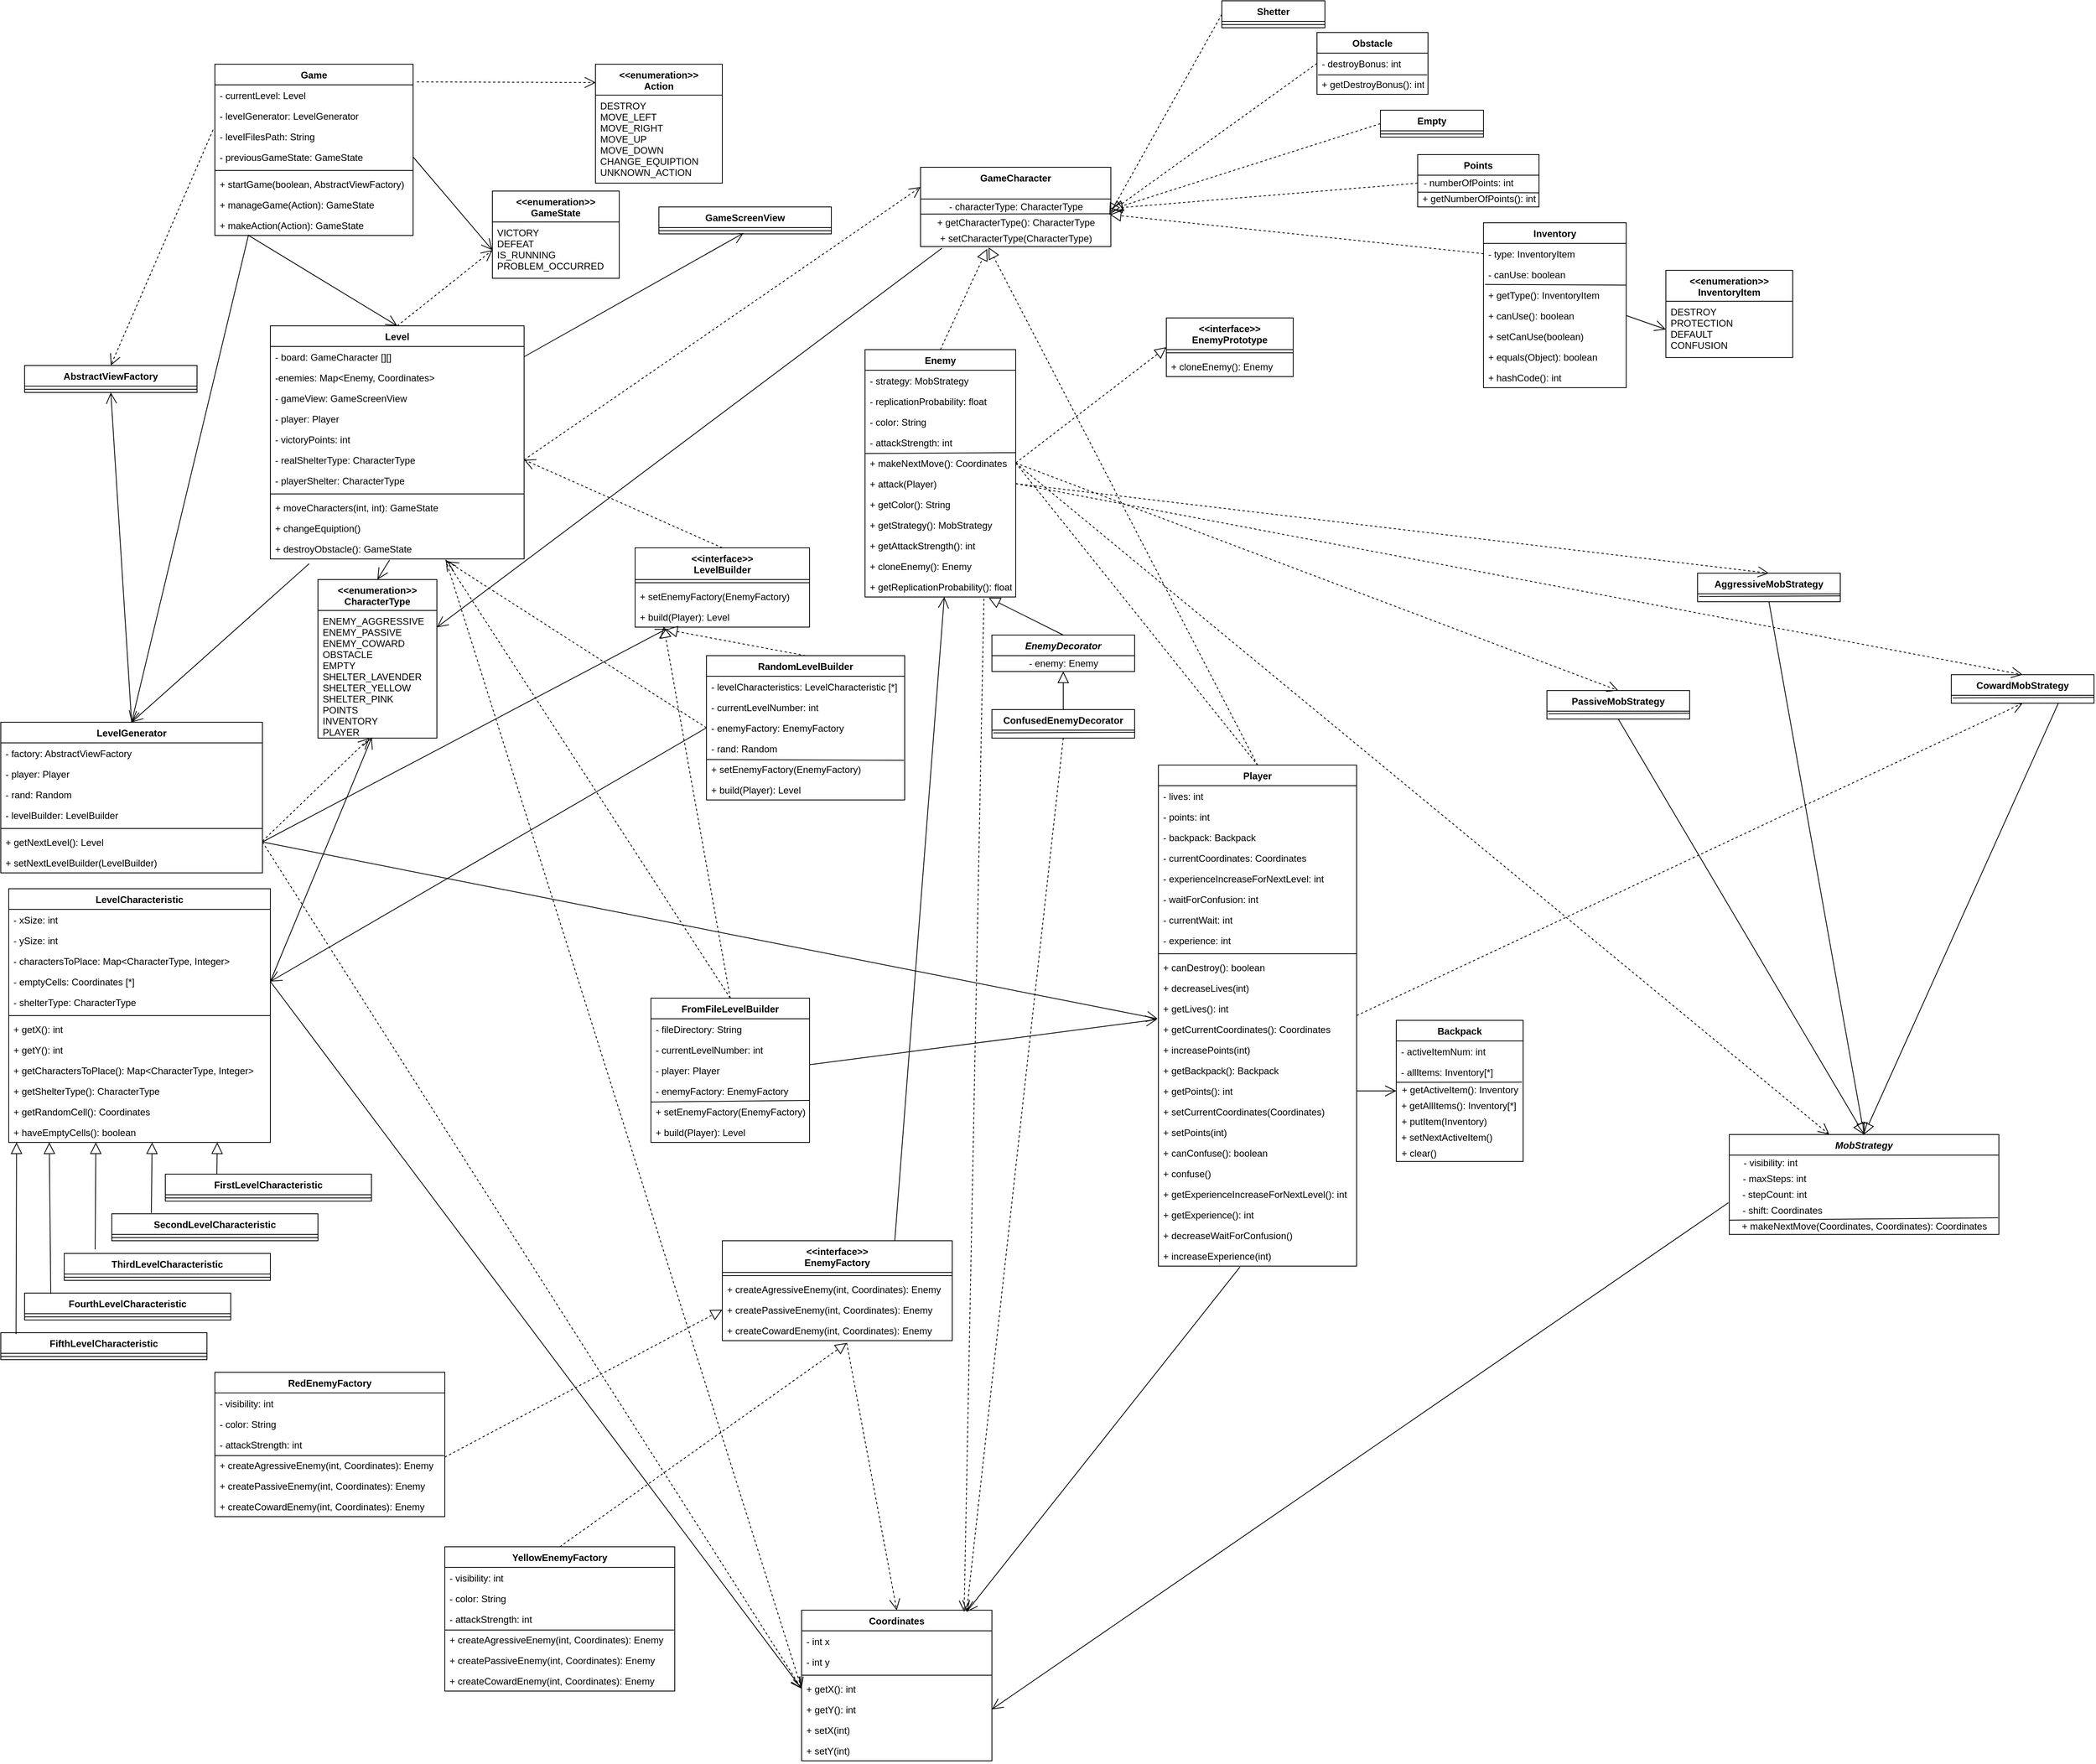 <mxfile version="17.4.6" type="device"><diagram name="Page-1" id="5f0bae14-7c28-e335-631c-24af17079c00"><mxGraphModel dx="1662" dy="806" grid="1" gridSize="10" guides="1" tooltips="1" connect="1" arrows="1" fold="1" page="1" pageScale="1" pageWidth="4681" pageHeight="3300" background="none" math="0" shadow="0"><root><mxCell id="0"/><mxCell id="1" parent="0"/><mxCell id="LyayD2E6lX-VAmwV8kCB-679" value="Game" style="swimlane;fontStyle=1;align=center;verticalAlign=top;childLayout=stackLayout;horizontal=1;startSize=26;horizontalStack=0;resizeParent=1;resizeParentMax=0;resizeLast=0;collapsible=1;marginBottom=0;" parent="1" vertex="1"><mxGeometry x="920" y="280" width="250" height="216" as="geometry"/></mxCell><mxCell id="LyayD2E6lX-VAmwV8kCB-680" value="- currentLevel: Level" style="text;strokeColor=none;fillColor=none;align=left;verticalAlign=top;spacingLeft=4;spacingRight=4;overflow=hidden;rotatable=0;points=[[0,0.5],[1,0.5]];portConstraint=eastwest;" parent="LyayD2E6lX-VAmwV8kCB-679" vertex="1"><mxGeometry y="26" width="250" height="26" as="geometry"/></mxCell><mxCell id="LyayD2E6lX-VAmwV8kCB-681" value="- levelGenerator: LevelGenerator" style="text;strokeColor=none;fillColor=none;align=left;verticalAlign=top;spacingLeft=4;spacingRight=4;overflow=hidden;rotatable=0;points=[[0,0.5],[1,0.5]];portConstraint=eastwest;" parent="LyayD2E6lX-VAmwV8kCB-679" vertex="1"><mxGeometry y="52" width="250" height="26" as="geometry"/></mxCell><mxCell id="hjaI_ICRmkv6fBs1tqMG-1" value="- levelFilesPath: String" style="text;strokeColor=none;fillColor=none;align=left;verticalAlign=top;spacingLeft=4;spacingRight=4;overflow=hidden;rotatable=0;points=[[0,0.5],[1,0.5]];portConstraint=eastwest;" parent="LyayD2E6lX-VAmwV8kCB-679" vertex="1"><mxGeometry y="78" width="250" height="26" as="geometry"/></mxCell><mxCell id="oQnQcvbS5cVGRbkQqMlw-1" value="- previousGameState: GameState" style="text;strokeColor=none;fillColor=none;align=left;verticalAlign=top;spacingLeft=4;spacingRight=4;overflow=hidden;rotatable=0;points=[[0,0.5],[1,0.5]];portConstraint=eastwest;" vertex="1" parent="LyayD2E6lX-VAmwV8kCB-679"><mxGeometry y="104" width="250" height="26" as="geometry"/></mxCell><mxCell id="LyayD2E6lX-VAmwV8kCB-682" value="" style="line;strokeWidth=1;fillColor=none;align=left;verticalAlign=middle;spacingTop=-1;spacingLeft=3;spacingRight=3;rotatable=0;labelPosition=right;points=[];portConstraint=eastwest;" parent="LyayD2E6lX-VAmwV8kCB-679" vertex="1"><mxGeometry y="130" width="250" height="8" as="geometry"/></mxCell><mxCell id="LyayD2E6lX-VAmwV8kCB-684" value="+ startGame(boolean, AbstractViewFactory)" style="text;strokeColor=none;fillColor=none;align=left;verticalAlign=top;spacingLeft=4;spacingRight=4;overflow=hidden;rotatable=0;points=[[0,0.5],[1,0.5]];portConstraint=eastwest;" parent="LyayD2E6lX-VAmwV8kCB-679" vertex="1"><mxGeometry y="138" width="250" height="26" as="geometry"/></mxCell><mxCell id="LyayD2E6lX-VAmwV8kCB-685" value="+ manageGame(Action): GameState" style="text;strokeColor=none;fillColor=none;align=left;verticalAlign=top;spacingLeft=4;spacingRight=4;overflow=hidden;rotatable=0;points=[[0,0.5],[1,0.5]];portConstraint=eastwest;" parent="LyayD2E6lX-VAmwV8kCB-679" vertex="1"><mxGeometry y="164" width="250" height="26" as="geometry"/></mxCell><mxCell id="LyayD2E6lX-VAmwV8kCB-686" value="+ makeAction(Action): GameState" style="text;strokeColor=none;fillColor=none;align=left;verticalAlign=top;spacingLeft=4;spacingRight=4;overflow=hidden;rotatable=0;points=[[0,0.5],[1,0.5]];portConstraint=eastwest;" parent="LyayD2E6lX-VAmwV8kCB-679" vertex="1"><mxGeometry y="190" width="250" height="26" as="geometry"/></mxCell><mxCell id="LyayD2E6lX-VAmwV8kCB-687" value="LevelGenerator" style="swimlane;fontStyle=1;align=center;verticalAlign=top;childLayout=stackLayout;horizontal=1;startSize=26;horizontalStack=0;resizeParent=1;resizeParentMax=0;resizeLast=0;collapsible=1;marginBottom=0;" parent="1" vertex="1"><mxGeometry x="650" y="1110" width="330" height="190" as="geometry"/></mxCell><mxCell id="hjaI_ICRmkv6fBs1tqMG-86" value="- factory: AbstractViewFactory" style="text;strokeColor=none;fillColor=none;align=left;verticalAlign=top;spacingLeft=4;spacingRight=4;overflow=hidden;rotatable=0;points=[[0,0.5],[1,0.5]];portConstraint=eastwest;" parent="LyayD2E6lX-VAmwV8kCB-687" vertex="1"><mxGeometry y="26" width="330" height="26" as="geometry"/></mxCell><mxCell id="hjaI_ICRmkv6fBs1tqMG-88" value="- player: Player" style="text;strokeColor=none;fillColor=none;align=left;verticalAlign=top;spacingLeft=4;spacingRight=4;overflow=hidden;rotatable=0;points=[[0,0.5],[1,0.5]];portConstraint=eastwest;" parent="LyayD2E6lX-VAmwV8kCB-687" vertex="1"><mxGeometry y="52" width="330" height="26" as="geometry"/></mxCell><mxCell id="hjaI_ICRmkv6fBs1tqMG-89" value="- rand: Random" style="text;strokeColor=none;fillColor=none;align=left;verticalAlign=top;spacingLeft=4;spacingRight=4;overflow=hidden;rotatable=0;points=[[0,0.5],[1,0.5]];portConstraint=eastwest;" parent="LyayD2E6lX-VAmwV8kCB-687" vertex="1"><mxGeometry y="78" width="330" height="26" as="geometry"/></mxCell><mxCell id="oQnQcvbS5cVGRbkQqMlw-85" value="- levelBuilder: LevelBuilder" style="text;strokeColor=none;fillColor=none;align=left;verticalAlign=top;spacingLeft=4;spacingRight=4;overflow=hidden;rotatable=0;points=[[0,0.5],[1,0.5]];portConstraint=eastwest;" vertex="1" parent="LyayD2E6lX-VAmwV8kCB-687"><mxGeometry y="104" width="330" height="26" as="geometry"/></mxCell><mxCell id="LyayD2E6lX-VAmwV8kCB-691" value="" style="line;strokeWidth=1;fillColor=none;align=left;verticalAlign=middle;spacingTop=-1;spacingLeft=3;spacingRight=3;rotatable=0;labelPosition=right;points=[];portConstraint=eastwest;" parent="LyayD2E6lX-VAmwV8kCB-687" vertex="1"><mxGeometry y="130" width="330" height="8" as="geometry"/></mxCell><mxCell id="LyayD2E6lX-VAmwV8kCB-693" value="+ getNextLevel(): Level" style="text;strokeColor=none;fillColor=none;align=left;verticalAlign=top;spacingLeft=4;spacingRight=4;overflow=hidden;rotatable=0;points=[[0,0.5],[1,0.5]];portConstraint=eastwest;" parent="LyayD2E6lX-VAmwV8kCB-687" vertex="1"><mxGeometry y="138" width="330" height="26" as="geometry"/></mxCell><mxCell id="oQnQcvbS5cVGRbkQqMlw-87" value="+ setNextLevelBuilder(LevelBuilder)" style="text;strokeColor=none;fillColor=none;align=left;verticalAlign=top;spacingLeft=4;spacingRight=4;overflow=hidden;rotatable=0;points=[[0,0.5],[1,0.5]];portConstraint=eastwest;" vertex="1" parent="LyayD2E6lX-VAmwV8kCB-687"><mxGeometry y="164" width="330" height="26" as="geometry"/></mxCell><mxCell id="LyayD2E6lX-VAmwV8kCB-694" value="" style="endArrow=open;endFill=1;endSize=12;html=1;rounded=0;exitX=0.17;exitY=0.962;exitDx=0;exitDy=0;exitPerimeter=0;entryX=0.5;entryY=0;entryDx=0;entryDy=0;" parent="1" source="LyayD2E6lX-VAmwV8kCB-686" target="LyayD2E6lX-VAmwV8kCB-687" edge="1"><mxGeometry width="160" relative="1" as="geometry"><mxPoint x="1040" y="640" as="sourcePoint"/><mxPoint x="1040" y="1000" as="targetPoint"/><Array as="points"/></mxGeometry></mxCell><mxCell id="LyayD2E6lX-VAmwV8kCB-695" value="LevelCharacteristic" style="swimlane;fontStyle=1;align=center;verticalAlign=top;childLayout=stackLayout;horizontal=1;startSize=26;horizontalStack=0;resizeParent=1;resizeParentMax=0;resizeLast=0;collapsible=1;marginBottom=0;" parent="1" vertex="1"><mxGeometry x="660" y="1320" width="330" height="320" as="geometry"/></mxCell><mxCell id="LyayD2E6lX-VAmwV8kCB-696" value="- xSize: int" style="text;strokeColor=none;fillColor=none;align=left;verticalAlign=top;spacingLeft=4;spacingRight=4;overflow=hidden;rotatable=0;points=[[0,0.5],[1,0.5]];portConstraint=eastwest;" parent="LyayD2E6lX-VAmwV8kCB-695" vertex="1"><mxGeometry y="26" width="330" height="26" as="geometry"/></mxCell><mxCell id="gvlJllTrgl-Npia70E5R-5" value="- ySize: int" style="text;strokeColor=none;fillColor=none;align=left;verticalAlign=top;spacingLeft=4;spacingRight=4;overflow=hidden;rotatable=0;points=[[0,0.5],[1,0.5]];portConstraint=eastwest;" parent="LyayD2E6lX-VAmwV8kCB-695" vertex="1"><mxGeometry y="52" width="330" height="26" as="geometry"/></mxCell><mxCell id="LyayD2E6lX-VAmwV8kCB-697" value="- charactersToPlace: Map&lt;CharacterType, Integer&gt;" style="text;strokeColor=none;fillColor=none;align=left;verticalAlign=top;spacingLeft=4;spacingRight=4;overflow=hidden;rotatable=0;points=[[0,0.5],[1,0.5]];portConstraint=eastwest;" parent="LyayD2E6lX-VAmwV8kCB-695" vertex="1"><mxGeometry y="78" width="330" height="26" as="geometry"/></mxCell><mxCell id="LyayD2E6lX-VAmwV8kCB-699" value="- emptyCells: Coordinates [*]" style="text;strokeColor=none;fillColor=none;align=left;verticalAlign=top;spacingLeft=4;spacingRight=4;overflow=hidden;rotatable=0;points=[[0,0.5],[1,0.5]];portConstraint=eastwest;" parent="LyayD2E6lX-VAmwV8kCB-695" vertex="1"><mxGeometry y="104" width="330" height="26" as="geometry"/></mxCell><mxCell id="hjaI_ICRmkv6fBs1tqMG-77" value="- shelterType: CharacterType" style="text;strokeColor=none;fillColor=none;align=left;verticalAlign=top;spacingLeft=4;spacingRight=4;overflow=hidden;rotatable=0;points=[[0,0.5],[1,0.5]];portConstraint=eastwest;" parent="LyayD2E6lX-VAmwV8kCB-695" vertex="1"><mxGeometry y="130" width="330" height="26" as="geometry"/></mxCell><mxCell id="LyayD2E6lX-VAmwV8kCB-700" value="" style="line;strokeWidth=1;fillColor=none;align=left;verticalAlign=middle;spacingTop=-1;spacingLeft=3;spacingRight=3;rotatable=0;labelPosition=right;points=[];portConstraint=eastwest;" parent="LyayD2E6lX-VAmwV8kCB-695" vertex="1"><mxGeometry y="156" width="330" height="8" as="geometry"/></mxCell><mxCell id="hjaI_ICRmkv6fBs1tqMG-79" value="+ getX(): int" style="text;strokeColor=none;fillColor=none;align=left;verticalAlign=top;spacingLeft=4;spacingRight=4;overflow=hidden;rotatable=0;points=[[0,0.5],[1,0.5]];portConstraint=eastwest;" parent="LyayD2E6lX-VAmwV8kCB-695" vertex="1"><mxGeometry y="164" width="330" height="26" as="geometry"/></mxCell><mxCell id="hjaI_ICRmkv6fBs1tqMG-80" value="+ getY(): int" style="text;strokeColor=none;fillColor=none;align=left;verticalAlign=top;spacingLeft=4;spacingRight=4;overflow=hidden;rotatable=0;points=[[0,0.5],[1,0.5]];portConstraint=eastwest;" parent="LyayD2E6lX-VAmwV8kCB-695" vertex="1"><mxGeometry y="190" width="330" height="26" as="geometry"/></mxCell><mxCell id="hjaI_ICRmkv6fBs1tqMG-81" value="+ getCharactersToPlace(): Map&lt;CharacterType, Integer&gt;" style="text;strokeColor=none;fillColor=none;align=left;verticalAlign=top;spacingLeft=4;spacingRight=4;overflow=hidden;rotatable=0;points=[[0,0.5],[1,0.5]];portConstraint=eastwest;" parent="LyayD2E6lX-VAmwV8kCB-695" vertex="1"><mxGeometry y="216" width="330" height="26" as="geometry"/></mxCell><mxCell id="hjaI_ICRmkv6fBs1tqMG-82" value="+ getShelterType(): CharacterType" style="text;strokeColor=none;fillColor=none;align=left;verticalAlign=top;spacingLeft=4;spacingRight=4;overflow=hidden;rotatable=0;points=[[0,0.5],[1,0.5]];portConstraint=eastwest;" parent="LyayD2E6lX-VAmwV8kCB-695" vertex="1"><mxGeometry y="242" width="330" height="26" as="geometry"/></mxCell><mxCell id="hjaI_ICRmkv6fBs1tqMG-83" value="+ getRandomCell(): Coordinates" style="text;strokeColor=none;fillColor=none;align=left;verticalAlign=top;spacingLeft=4;spacingRight=4;overflow=hidden;rotatable=0;points=[[0,0.5],[1,0.5]];portConstraint=eastwest;" parent="LyayD2E6lX-VAmwV8kCB-695" vertex="1"><mxGeometry y="268" width="330" height="26" as="geometry"/></mxCell><mxCell id="hjaI_ICRmkv6fBs1tqMG-84" value="+ haveEmptyCells(): boolean" style="text;strokeColor=none;fillColor=none;align=left;verticalAlign=top;spacingLeft=4;spacingRight=4;overflow=hidden;rotatable=0;points=[[0,0.5],[1,0.5]];portConstraint=eastwest;" parent="LyayD2E6lX-VAmwV8kCB-695" vertex="1"><mxGeometry y="294" width="330" height="26" as="geometry"/></mxCell><mxCell id="LyayD2E6lX-VAmwV8kCB-705" value="Level" style="swimlane;fontStyle=1;align=center;verticalAlign=top;childLayout=stackLayout;horizontal=1;startSize=26;horizontalStack=0;resizeParent=1;resizeParentMax=0;resizeLast=0;collapsible=1;marginBottom=0;" parent="1" vertex="1"><mxGeometry x="990" y="610" width="320" height="294" as="geometry"/></mxCell><mxCell id="LyayD2E6lX-VAmwV8kCB-706" value="- board: GameCharacter [][]" style="text;strokeColor=none;fillColor=none;align=left;verticalAlign=top;spacingLeft=4;spacingRight=4;overflow=hidden;rotatable=0;points=[[0,0.5],[1,0.5]];portConstraint=eastwest;" parent="LyayD2E6lX-VAmwV8kCB-705" vertex="1"><mxGeometry y="26" width="320" height="26" as="geometry"/></mxCell><mxCell id="LyayD2E6lX-VAmwV8kCB-707" value="-enemies: Map&lt;Enemy, Coordinates&gt;" style="text;strokeColor=none;fillColor=none;align=left;verticalAlign=top;spacingLeft=4;spacingRight=4;overflow=hidden;rotatable=0;points=[[0,0.5],[1,0.5]];portConstraint=eastwest;" parent="LyayD2E6lX-VAmwV8kCB-705" vertex="1"><mxGeometry y="52" width="320" height="26" as="geometry"/></mxCell><mxCell id="LyayD2E6lX-VAmwV8kCB-708" value="- gameView: GameScreenView" style="text;strokeColor=none;fillColor=none;align=left;verticalAlign=top;spacingLeft=4;spacingRight=4;overflow=hidden;rotatable=0;points=[[0,0.5],[1,0.5]];portConstraint=eastwest;" parent="LyayD2E6lX-VAmwV8kCB-705" vertex="1"><mxGeometry y="78" width="320" height="26" as="geometry"/></mxCell><mxCell id="zkkzR6ZIYEuiA4m5sFbO-11" value="- player: Player" style="text;strokeColor=none;fillColor=none;align=left;verticalAlign=top;spacingLeft=4;spacingRight=4;overflow=hidden;rotatable=0;points=[[0,0.5],[1,0.5]];portConstraint=eastwest;" parent="LyayD2E6lX-VAmwV8kCB-705" vertex="1"><mxGeometry y="104" width="320" height="26" as="geometry"/></mxCell><mxCell id="hjaI_ICRmkv6fBs1tqMG-94" value="- victoryPoints: int" style="text;strokeColor=none;fillColor=none;align=left;verticalAlign=top;spacingLeft=4;spacingRight=4;overflow=hidden;rotatable=0;points=[[0,0.5],[1,0.5]];portConstraint=eastwest;" parent="LyayD2E6lX-VAmwV8kCB-705" vertex="1"><mxGeometry y="130" width="320" height="26" as="geometry"/></mxCell><mxCell id="hjaI_ICRmkv6fBs1tqMG-96" value="- realShelterType: CharacterType" style="text;strokeColor=none;fillColor=none;align=left;verticalAlign=top;spacingLeft=4;spacingRight=4;overflow=hidden;rotatable=0;points=[[0,0.5],[1,0.5]];portConstraint=eastwest;" parent="LyayD2E6lX-VAmwV8kCB-705" vertex="1"><mxGeometry y="156" width="320" height="26" as="geometry"/></mxCell><mxCell id="hjaI_ICRmkv6fBs1tqMG-95" value="- playerShelter: CharacterType" style="text;strokeColor=none;fillColor=none;align=left;verticalAlign=top;spacingLeft=4;spacingRight=4;overflow=hidden;rotatable=0;points=[[0,0.5],[1,0.5]];portConstraint=eastwest;" parent="LyayD2E6lX-VAmwV8kCB-705" vertex="1"><mxGeometry y="182" width="320" height="26" as="geometry"/></mxCell><mxCell id="LyayD2E6lX-VAmwV8kCB-710" value="" style="line;strokeWidth=1;fillColor=none;align=left;verticalAlign=middle;spacingTop=-1;spacingLeft=3;spacingRight=3;rotatable=0;labelPosition=right;points=[];portConstraint=eastwest;" parent="LyayD2E6lX-VAmwV8kCB-705" vertex="1"><mxGeometry y="208" width="320" height="8" as="geometry"/></mxCell><mxCell id="LyayD2E6lX-VAmwV8kCB-711" value="+ moveCharacters(int, int): GameState" style="text;strokeColor=none;fillColor=none;align=left;verticalAlign=top;spacingLeft=4;spacingRight=4;overflow=hidden;rotatable=0;points=[[0,0.5],[1,0.5]];portConstraint=eastwest;" parent="LyayD2E6lX-VAmwV8kCB-705" vertex="1"><mxGeometry y="216" width="320" height="26" as="geometry"/></mxCell><mxCell id="LyayD2E6lX-VAmwV8kCB-715" value="+ changeEquiption()" style="text;strokeColor=none;fillColor=none;align=left;verticalAlign=top;spacingLeft=4;spacingRight=4;overflow=hidden;rotatable=0;points=[[0,0.5],[1,0.5]];portConstraint=eastwest;" parent="LyayD2E6lX-VAmwV8kCB-705" vertex="1"><mxGeometry y="242" width="320" height="26" as="geometry"/></mxCell><mxCell id="LyayD2E6lX-VAmwV8kCB-716" value="+ destroyObstacle(): GameState" style="text;strokeColor=none;fillColor=none;align=left;verticalAlign=top;spacingLeft=4;spacingRight=4;overflow=hidden;rotatable=0;points=[[0,0.5],[1,0.5]];portConstraint=eastwest;" parent="LyayD2E6lX-VAmwV8kCB-705" vertex="1"><mxGeometry y="268" width="320" height="26" as="geometry"/></mxCell><mxCell id="LyayD2E6lX-VAmwV8kCB-723" value="GameCharacter" style="swimlane;fontStyle=1;align=center;verticalAlign=top;childLayout=stackLayout;horizontal=1;startSize=40;horizontalStack=0;resizeParent=1;resizeParentMax=0;resizeLast=0;collapsible=1;marginBottom=0;" parent="1" vertex="1"><mxGeometry x="1810" y="410" width="240" height="100" as="geometry"/></mxCell><mxCell id="hjaI_ICRmkv6fBs1tqMG-23" value="- characterType: CharacterType" style="text;html=1;align=center;verticalAlign=middle;resizable=0;points=[];autosize=1;strokeColor=none;fillColor=none;" parent="LyayD2E6lX-VAmwV8kCB-723" vertex="1"><mxGeometry y="40" width="240" height="20" as="geometry"/></mxCell><mxCell id="hjaI_ICRmkv6fBs1tqMG-24" value="+ getCharacterType(): CharacterType" style="text;html=1;align=center;verticalAlign=middle;resizable=0;points=[];autosize=1;strokeColor=none;fillColor=none;" parent="LyayD2E6lX-VAmwV8kCB-723" vertex="1"><mxGeometry y="60" width="240" height="20" as="geometry"/></mxCell><mxCell id="hjaI_ICRmkv6fBs1tqMG-28" value="+ setCharacterType(CharacterType)" style="text;html=1;align=center;verticalAlign=middle;resizable=0;points=[];autosize=1;strokeColor=none;fillColor=none;" parent="LyayD2E6lX-VAmwV8kCB-723" vertex="1"><mxGeometry y="80" width="240" height="20" as="geometry"/></mxCell><mxCell id="hjaI_ICRmkv6fBs1tqMG-29" value="" style="endArrow=none;html=1;rounded=0;entryX=0.997;entryY=-0.067;entryDx=0;entryDy=0;entryPerimeter=0;" parent="LyayD2E6lX-VAmwV8kCB-723" target="hjaI_ICRmkv6fBs1tqMG-24" edge="1"><mxGeometry width="50" height="50" relative="1" as="geometry"><mxPoint y="59" as="sourcePoint"/><mxPoint x="70" y="130" as="targetPoint"/></mxGeometry></mxCell><mxCell id="LyayD2E6lX-VAmwV8kCB-725" value="Enemy" style="swimlane;fontStyle=1;align=center;verticalAlign=top;childLayout=stackLayout;horizontal=1;startSize=26;horizontalStack=0;resizeParent=1;resizeParentMax=0;resizeLast=0;collapsible=1;marginBottom=0;" parent="1" vertex="1"><mxGeometry x="1740" y="640" width="190" height="312" as="geometry"/></mxCell><mxCell id="oQnQcvbS5cVGRbkQqMlw-2" value="- strategy: MobStrategy" style="text;strokeColor=none;fillColor=none;align=left;verticalAlign=top;spacingLeft=4;spacingRight=4;overflow=hidden;rotatable=0;points=[[0,0.5],[1,0.5]];portConstraint=eastwest;" vertex="1" parent="LyayD2E6lX-VAmwV8kCB-725"><mxGeometry y="26" width="190" height="26" as="geometry"/></mxCell><mxCell id="oQnQcvbS5cVGRbkQqMlw-4" value="- replicationProbability: float" style="text;strokeColor=none;fillColor=none;align=left;verticalAlign=top;spacingLeft=4;spacingRight=4;overflow=hidden;rotatable=0;points=[[0,0.5],[1,0.5]];portConstraint=eastwest;" vertex="1" parent="LyayD2E6lX-VAmwV8kCB-725"><mxGeometry y="52" width="190" height="26" as="geometry"/></mxCell><mxCell id="oQnQcvbS5cVGRbkQqMlw-5" value="- color: String" style="text;strokeColor=none;fillColor=none;align=left;verticalAlign=top;spacingLeft=4;spacingRight=4;overflow=hidden;rotatable=0;points=[[0,0.5],[1,0.5]];portConstraint=eastwest;" vertex="1" parent="LyayD2E6lX-VAmwV8kCB-725"><mxGeometry y="78" width="190" height="26" as="geometry"/></mxCell><mxCell id="oQnQcvbS5cVGRbkQqMlw-6" value="- attackStrength: int" style="text;strokeColor=none;fillColor=none;align=left;verticalAlign=top;spacingLeft=4;spacingRight=4;overflow=hidden;rotatable=0;points=[[0,0.5],[1,0.5]];portConstraint=eastwest;" vertex="1" parent="LyayD2E6lX-VAmwV8kCB-725"><mxGeometry y="104" width="190" height="26" as="geometry"/></mxCell><mxCell id="LyayD2E6lX-VAmwV8kCB-727" value="+ makeNextMove(): Coordinates" style="text;strokeColor=none;fillColor=none;align=left;verticalAlign=top;spacingLeft=4;spacingRight=4;overflow=hidden;rotatable=0;points=[[0,0.5],[1,0.5]];portConstraint=eastwest;" parent="LyayD2E6lX-VAmwV8kCB-725" vertex="1"><mxGeometry y="130" width="190" height="26" as="geometry"/></mxCell><mxCell id="LyayD2E6lX-VAmwV8kCB-728" value="+ attack(Player)" style="text;strokeColor=none;fillColor=none;align=left;verticalAlign=top;spacingLeft=4;spacingRight=4;overflow=hidden;rotatable=0;points=[[0,0.5],[1,0.5]];portConstraint=eastwest;" parent="LyayD2E6lX-VAmwV8kCB-725" vertex="1"><mxGeometry y="156" width="190" height="26" as="geometry"/></mxCell><mxCell id="oQnQcvbS5cVGRbkQqMlw-8" value="" style="endArrow=none;html=1;rounded=0;exitX=0;exitY=0.038;exitDx=0;exitDy=0;exitPerimeter=0;" edge="1" parent="LyayD2E6lX-VAmwV8kCB-725" source="LyayD2E6lX-VAmwV8kCB-727"><mxGeometry width="50" height="50" relative="1" as="geometry"><mxPoint x="90" y="350" as="sourcePoint"/><mxPoint x="190" y="130" as="targetPoint"/></mxGeometry></mxCell><mxCell id="oQnQcvbS5cVGRbkQqMlw-9" value="+ getColor(): String" style="text;strokeColor=none;fillColor=none;align=left;verticalAlign=top;spacingLeft=4;spacingRight=4;overflow=hidden;rotatable=0;points=[[0,0.5],[1,0.5]];portConstraint=eastwest;" vertex="1" parent="LyayD2E6lX-VAmwV8kCB-725"><mxGeometry y="182" width="190" height="26" as="geometry"/></mxCell><mxCell id="oQnQcvbS5cVGRbkQqMlw-10" value="+ getStrategy(): MobStrategy" style="text;strokeColor=none;fillColor=none;align=left;verticalAlign=top;spacingLeft=4;spacingRight=4;overflow=hidden;rotatable=0;points=[[0,0.5],[1,0.5]];portConstraint=eastwest;" vertex="1" parent="LyayD2E6lX-VAmwV8kCB-725"><mxGeometry y="208" width="190" height="26" as="geometry"/></mxCell><mxCell id="oQnQcvbS5cVGRbkQqMlw-11" value="+ getAttackStrength(): int" style="text;strokeColor=none;fillColor=none;align=left;verticalAlign=top;spacingLeft=4;spacingRight=4;overflow=hidden;rotatable=0;points=[[0,0.5],[1,0.5]];portConstraint=eastwest;" vertex="1" parent="LyayD2E6lX-VAmwV8kCB-725"><mxGeometry y="234" width="190" height="26" as="geometry"/></mxCell><mxCell id="oQnQcvbS5cVGRbkQqMlw-12" value="+ cloneEnemy(): Enemy" style="text;strokeColor=none;fillColor=none;align=left;verticalAlign=top;spacingLeft=4;spacingRight=4;overflow=hidden;rotatable=0;points=[[0,0.5],[1,0.5]];portConstraint=eastwest;" vertex="1" parent="LyayD2E6lX-VAmwV8kCB-725"><mxGeometry y="260" width="190" height="26" as="geometry"/></mxCell><mxCell id="oQnQcvbS5cVGRbkQqMlw-13" value="+ getReplicationProbability(): float" style="text;strokeColor=none;fillColor=none;align=left;verticalAlign=top;spacingLeft=4;spacingRight=4;overflow=hidden;rotatable=0;points=[[0,0.5],[1,0.5]];portConstraint=eastwest;" vertex="1" parent="LyayD2E6lX-VAmwV8kCB-725"><mxGeometry y="286" width="190" height="26" as="geometry"/></mxCell><mxCell id="LyayD2E6lX-VAmwV8kCB-731" value="Points&#10;" style="swimlane;fontStyle=1;align=center;verticalAlign=top;childLayout=stackLayout;horizontal=1;startSize=26;horizontalStack=0;resizeParent=1;resizeParentMax=0;resizeLast=0;collapsible=1;marginBottom=0;" parent="1" vertex="1"><mxGeometry x="2437" y="394" width="153" height="66" as="geometry"/></mxCell><mxCell id="hjaI_ICRmkv6fBs1tqMG-65" value="- numberOfPoints: int&amp;nbsp; &amp;nbsp; &amp;nbsp; &amp;nbsp;&amp;nbsp;" style="text;html=1;align=center;verticalAlign=middle;resizable=0;points=[];autosize=1;strokeColor=none;fillColor=none;" parent="LyayD2E6lX-VAmwV8kCB-731" vertex="1"><mxGeometry y="26" width="153" height="20" as="geometry"/></mxCell><mxCell id="hjaI_ICRmkv6fBs1tqMG-66" value="+ getNumberOfPoints(): int" style="text;html=1;align=center;verticalAlign=middle;resizable=0;points=[];autosize=1;strokeColor=none;fillColor=none;" parent="LyayD2E6lX-VAmwV8kCB-731" vertex="1"><mxGeometry y="46" width="153" height="20" as="geometry"/></mxCell><mxCell id="hjaI_ICRmkv6fBs1tqMG-67" value="" style="endArrow=none;html=1;rounded=0;entryX=-0.003;entryY=1.07;entryDx=0;entryDy=0;entryPerimeter=0;exitX=1.001;exitY=1.11;exitDx=0;exitDy=0;exitPerimeter=0;" parent="LyayD2E6lX-VAmwV8kCB-731" source="hjaI_ICRmkv6fBs1tqMG-65" target="hjaI_ICRmkv6fBs1tqMG-65" edge="1"><mxGeometry width="50" height="50" relative="1" as="geometry"><mxPoint x="-40" y="300" as="sourcePoint"/><mxPoint x="10" y="250" as="targetPoint"/></mxGeometry></mxCell><mxCell id="LyayD2E6lX-VAmwV8kCB-733" value="Empty" style="swimlane;fontStyle=1;align=center;verticalAlign=top;childLayout=stackLayout;horizontal=1;startSize=26;horizontalStack=0;resizeParent=1;resizeParentMax=0;resizeLast=0;collapsible=1;marginBottom=0;" parent="1" vertex="1"><mxGeometry x="2390" y="338" width="130" height="34" as="geometry"/></mxCell><mxCell id="LyayD2E6lX-VAmwV8kCB-734" value="" style="line;strokeWidth=1;fillColor=none;align=left;verticalAlign=middle;spacingTop=-1;spacingLeft=3;spacingRight=3;rotatable=0;labelPosition=right;points=[];portConstraint=eastwest;" parent="LyayD2E6lX-VAmwV8kCB-733" vertex="1"><mxGeometry y="26" width="130" height="8" as="geometry"/></mxCell><mxCell id="LyayD2E6lX-VAmwV8kCB-735" value="Shetter" style="swimlane;fontStyle=1;align=center;verticalAlign=top;childLayout=stackLayout;horizontal=1;startSize=26;horizontalStack=0;resizeParent=1;resizeParentMax=0;resizeLast=0;collapsible=1;marginBottom=0;" parent="1" vertex="1"><mxGeometry x="2190" y="200" width="130" height="34" as="geometry"/></mxCell><mxCell id="LyayD2E6lX-VAmwV8kCB-737" value="" style="line;strokeWidth=1;fillColor=none;align=left;verticalAlign=middle;spacingTop=-1;spacingLeft=3;spacingRight=3;rotatable=0;labelPosition=right;points=[];portConstraint=eastwest;" parent="LyayD2E6lX-VAmwV8kCB-735" vertex="1"><mxGeometry y="26" width="130" height="8" as="geometry"/></mxCell><mxCell id="LyayD2E6lX-VAmwV8kCB-738" value="" style="endArrow=block;endFill=0;endSize=12;html=1;rounded=0;dashed=1;exitX=0.5;exitY=0;exitDx=0;exitDy=0;entryX=0.35;entryY=1.15;entryDx=0;entryDy=0;entryPerimeter=0;" parent="1" source="LyayD2E6lX-VAmwV8kCB-725" target="hjaI_ICRmkv6fBs1tqMG-28" edge="1"><mxGeometry width="160" relative="1" as="geometry"><mxPoint x="1520" y="930" as="sourcePoint"/><mxPoint x="1705" y="780" as="targetPoint"/></mxGeometry></mxCell><mxCell id="LyayD2E6lX-VAmwV8kCB-739" value="" style="endArrow=block;endFill=0;endSize=12;html=1;rounded=0;exitX=0;exitY=0.5;exitDx=0;exitDy=0;dashed=1;entryX=1;entryY=-0.2;entryDx=0;entryDy=0;entryPerimeter=0;" parent="1" source="zkkzR6ZIYEuiA4m5sFbO-5" target="hjaI_ICRmkv6fBs1tqMG-24" edge="1"><mxGeometry width="160" relative="1" as="geometry"><mxPoint x="1597.5" y="1090" as="sourcePoint"/><mxPoint x="2170" y="450" as="targetPoint"/></mxGeometry></mxCell><mxCell id="LyayD2E6lX-VAmwV8kCB-740" value="" style="endArrow=block;endFill=0;endSize=12;html=1;rounded=0;exitX=0;exitY=0.5;exitDx=0;exitDy=0;entryX=1.004;entryY=0.65;entryDx=0;entryDy=0;dashed=1;entryPerimeter=0;" parent="1" source="LyayD2E6lX-VAmwV8kCB-733" target="hjaI_ICRmkv6fBs1tqMG-23" edge="1"><mxGeometry width="160" relative="1" as="geometry"><mxPoint x="1852.5" y="979.57" as="sourcePoint"/><mxPoint x="2012.5" y="979.57" as="targetPoint"/></mxGeometry></mxCell><mxCell id="LyayD2E6lX-VAmwV8kCB-741" value="" style="endArrow=block;endFill=0;endSize=12;html=1;rounded=0;dashed=1;entryX=0.992;entryY=0;entryDx=0;entryDy=0;entryPerimeter=0;exitX=0;exitY=0.5;exitDx=0;exitDy=0;" parent="1" source="LyayD2E6lX-VAmwV8kCB-735" target="hjaI_ICRmkv6fBs1tqMG-24" edge="1"><mxGeometry width="160" relative="1" as="geometry"><mxPoint x="2350" y="360" as="sourcePoint"/><mxPoint x="2180" y="450" as="targetPoint"/></mxGeometry></mxCell><mxCell id="LyayD2E6lX-VAmwV8kCB-742" value="" style="endArrow=block;endFill=0;endSize=12;html=1;rounded=0;exitX=0;exitY=0.5;exitDx=0;exitDy=0;entryX=1;entryY=0.6;entryDx=0;entryDy=0;dashed=1;entryPerimeter=0;exitPerimeter=0;" parent="1" source="hjaI_ICRmkv6fBs1tqMG-65" target="hjaI_ICRmkv6fBs1tqMG-23" edge="1"><mxGeometry width="160" relative="1" as="geometry"><mxPoint x="1932.5" y="840" as="sourcePoint"/><mxPoint x="2092.5" y="840" as="targetPoint"/></mxGeometry></mxCell><mxCell id="LyayD2E6lX-VAmwV8kCB-743" value="" style="endArrow=open;endFill=1;endSize=12;html=1;rounded=0;exitX=1.019;exitY=0.103;exitDx=0;exitDy=0;entryX=0.003;entryY=0.154;entryDx=0;entryDy=0;dashed=1;exitPerimeter=0;entryPerimeter=0;" parent="1" source="LyayD2E6lX-VAmwV8kCB-679" target="gvlJllTrgl-Npia70E5R-1" edge="1"><mxGeometry width="160" relative="1" as="geometry"><mxPoint x="1315" y="524" as="sourcePoint"/><mxPoint x="1330" y="398.5" as="targetPoint"/></mxGeometry></mxCell><mxCell id="LyayD2E6lX-VAmwV8kCB-744" value="" style="endArrow=open;endFill=1;endSize=12;html=1;rounded=0;entryX=0.5;entryY=0;entryDx=0;entryDy=0;exitX=0.153;exitY=1.231;exitDx=0;exitDy=0;exitPerimeter=0;" parent="1" source="LyayD2E6lX-VAmwV8kCB-716" target="LyayD2E6lX-VAmwV8kCB-687" edge="1"><mxGeometry width="160" relative="1" as="geometry"><mxPoint x="1108" y="909" as="sourcePoint"/><mxPoint x="760" y="990" as="targetPoint"/></mxGeometry></mxCell><mxCell id="LyayD2E6lX-VAmwV8kCB-745" value="" style="endArrow=open;endFill=1;endSize=12;html=1;rounded=0;dashed=1;exitX=1;exitY=0.5;exitDx=0;exitDy=0;entryX=0;entryY=0.25;entryDx=0;entryDy=0;" parent="1" source="hjaI_ICRmkv6fBs1tqMG-96" target="LyayD2E6lX-VAmwV8kCB-723" edge="1"><mxGeometry width="160" relative="1" as="geometry"><mxPoint x="1405" y="720" as="sourcePoint"/><mxPoint x="1565" y="720" as="targetPoint"/></mxGeometry></mxCell><mxCell id="LyayD2E6lX-VAmwV8kCB-749" value="Inventory" style="swimlane;fontStyle=1;align=center;verticalAlign=top;childLayout=stackLayout;horizontal=1;startSize=26;horizontalStack=0;resizeParent=1;resizeParentMax=0;resizeLast=0;collapsible=1;marginBottom=0;" parent="1" vertex="1"><mxGeometry x="2520" y="480" width="180" height="208" as="geometry"/></mxCell><mxCell id="LyayD2E6lX-VAmwV8kCB-750" value="- type: InventoryItem" style="text;strokeColor=none;fillColor=none;align=left;verticalAlign=top;spacingLeft=4;spacingRight=4;overflow=hidden;rotatable=0;points=[[0,0.5],[1,0.5]];portConstraint=eastwest;" parent="LyayD2E6lX-VAmwV8kCB-749" vertex="1"><mxGeometry y="26" width="180" height="26" as="geometry"/></mxCell><mxCell id="oQnQcvbS5cVGRbkQqMlw-25" value="- canUse: boolean" style="text;strokeColor=none;fillColor=none;align=left;verticalAlign=top;spacingLeft=4;spacingRight=4;overflow=hidden;rotatable=0;points=[[0,0.5],[1,0.5]];portConstraint=eastwest;" vertex="1" parent="LyayD2E6lX-VAmwV8kCB-749"><mxGeometry y="52" width="180" height="26" as="geometry"/></mxCell><mxCell id="hjaI_ICRmkv6fBs1tqMG-68" value="+ getType(): InventoryItem" style="text;strokeColor=none;fillColor=none;align=left;verticalAlign=top;spacingLeft=4;spacingRight=4;overflow=hidden;rotatable=0;points=[[0,0.5],[1,0.5]];portConstraint=eastwest;" parent="LyayD2E6lX-VAmwV8kCB-749" vertex="1"><mxGeometry y="78" width="180" height="26" as="geometry"/></mxCell><mxCell id="hjaI_ICRmkv6fBs1tqMG-69" value="" style="endArrow=none;html=1;rounded=0;exitX=0.011;exitY=-0.008;exitDx=0;exitDy=0;exitPerimeter=0;entryX=0.998;entryY=0.023;entryDx=0;entryDy=0;entryPerimeter=0;" parent="LyayD2E6lX-VAmwV8kCB-749" source="hjaI_ICRmkv6fBs1tqMG-68" target="hjaI_ICRmkv6fBs1tqMG-68" edge="1"><mxGeometry width="50" height="50" relative="1" as="geometry"><mxPoint x="60" y="90" as="sourcePoint"/><mxPoint x="110" y="40" as="targetPoint"/></mxGeometry></mxCell><mxCell id="oQnQcvbS5cVGRbkQqMlw-26" value="+ canUse(): boolean" style="text;strokeColor=none;fillColor=none;align=left;verticalAlign=top;spacingLeft=4;spacingRight=4;overflow=hidden;rotatable=0;points=[[0,0.5],[1,0.5]];portConstraint=eastwest;" vertex="1" parent="LyayD2E6lX-VAmwV8kCB-749"><mxGeometry y="104" width="180" height="26" as="geometry"/></mxCell><mxCell id="oQnQcvbS5cVGRbkQqMlw-27" value="+ setCanUse(boolean)" style="text;strokeColor=none;fillColor=none;align=left;verticalAlign=top;spacingLeft=4;spacingRight=4;overflow=hidden;rotatable=0;points=[[0,0.5],[1,0.5]];portConstraint=eastwest;" vertex="1" parent="LyayD2E6lX-VAmwV8kCB-749"><mxGeometry y="130" width="180" height="26" as="geometry"/></mxCell><mxCell id="oQnQcvbS5cVGRbkQqMlw-28" value="+ equals(Object): boolean" style="text;strokeColor=none;fillColor=none;align=left;verticalAlign=top;spacingLeft=4;spacingRight=4;overflow=hidden;rotatable=0;points=[[0,0.5],[1,0.5]];portConstraint=eastwest;" vertex="1" parent="LyayD2E6lX-VAmwV8kCB-749"><mxGeometry y="156" width="180" height="26" as="geometry"/></mxCell><mxCell id="oQnQcvbS5cVGRbkQqMlw-30" value="+ hashCode(): int" style="text;strokeColor=none;fillColor=none;align=left;verticalAlign=top;spacingLeft=4;spacingRight=4;overflow=hidden;rotatable=0;points=[[0,0.5],[1,0.5]];portConstraint=eastwest;" vertex="1" parent="LyayD2E6lX-VAmwV8kCB-749"><mxGeometry y="182" width="180" height="26" as="geometry"/></mxCell><mxCell id="LyayD2E6lX-VAmwV8kCB-752" value="" style="endArrow=block;endFill=0;endSize=12;html=1;rounded=0;exitX=0;exitY=0.5;exitDx=0;exitDy=0;entryX=0.994;entryY=-0.017;entryDx=0;entryDy=0;dashed=1;entryPerimeter=0;" parent="1" source="LyayD2E6lX-VAmwV8kCB-750" target="hjaI_ICRmkv6fBs1tqMG-24" edge="1"><mxGeometry width="160" relative="1" as="geometry"><mxPoint x="1965" y="1018" as="sourcePoint"/><mxPoint x="1720.46" y="794.926" as="targetPoint"/></mxGeometry></mxCell><mxCell id="LyayD2E6lX-VAmwV8kCB-753" value="&lt;&lt;enumeration&gt;&gt;&#10;InventoryItem&#10;" style="swimlane;fontStyle=1;align=center;verticalAlign=top;childLayout=stackLayout;horizontal=1;startSize=39;horizontalStack=0;resizeParent=1;resizeParentMax=0;resizeLast=0;collapsible=1;marginBottom=0;" parent="1" vertex="1"><mxGeometry x="2750" y="540" width="160" height="110" as="geometry"/></mxCell><mxCell id="LyayD2E6lX-VAmwV8kCB-754" value="DESTROY&#10;PROTECTION&#10;DEFAULT&#10;CONFUSION" style="text;strokeColor=none;fillColor=none;align=left;verticalAlign=top;spacingLeft=4;spacingRight=4;overflow=hidden;rotatable=0;points=[[0,0.5],[1,0.5]];portConstraint=eastwest;" parent="LyayD2E6lX-VAmwV8kCB-753" vertex="1"><mxGeometry y="39" width="160" height="71" as="geometry"/></mxCell><mxCell id="LyayD2E6lX-VAmwV8kCB-755" value="" style="endArrow=open;endFill=1;endSize=12;html=1;rounded=0;exitX=1;exitY=0.5;exitDx=0;exitDy=0;entryX=0;entryY=0.5;entryDx=0;entryDy=0;" parent="1" source="oQnQcvbS5cVGRbkQqMlw-26" target="LyayD2E6lX-VAmwV8kCB-754" edge="1"><mxGeometry width="160" relative="1" as="geometry"><mxPoint x="2016.25" y="1110" as="sourcePoint"/><mxPoint x="2151.25" y="1247" as="targetPoint"/></mxGeometry></mxCell><mxCell id="LyayD2E6lX-VAmwV8kCB-763" value="" style="endArrow=block;endFill=0;endSize=12;html=1;rounded=0;exitX=0.5;exitY=0;exitDx=0;exitDy=0;dashed=1;entryX=0.358;entryY=1.05;entryDx=0;entryDy=0;entryPerimeter=0;" parent="1" source="LyayD2E6lX-VAmwV8kCB-756" target="hjaI_ICRmkv6fBs1tqMG-28" edge="1"><mxGeometry width="160" relative="1" as="geometry"><mxPoint x="1640" y="1126" as="sourcePoint"/><mxPoint x="2060" y="500" as="targetPoint"/></mxGeometry></mxCell><mxCell id="LyayD2E6lX-VAmwV8kCB-764" value="Backpack" style="swimlane;fontStyle=1;align=center;verticalAlign=top;childLayout=stackLayout;horizontal=1;startSize=26;horizontalStack=0;resizeParent=1;resizeParentMax=0;resizeLast=0;collapsible=1;marginBottom=0;" parent="1" vertex="1"><mxGeometry x="2410" y="1486" width="160" height="178" as="geometry"/></mxCell><mxCell id="LyayD2E6lX-VAmwV8kCB-765" value="- activeItemNum: int" style="text;strokeColor=none;fillColor=none;align=left;verticalAlign=top;spacingLeft=4;spacingRight=4;overflow=hidden;rotatable=0;points=[[0,0.5],[1,0.5]];portConstraint=eastwest;" parent="LyayD2E6lX-VAmwV8kCB-764" vertex="1"><mxGeometry y="26" width="160" height="26" as="geometry"/></mxCell><mxCell id="LyayD2E6lX-VAmwV8kCB-766" value="- allItems: Inventory[*]" style="text;strokeColor=none;fillColor=none;align=left;verticalAlign=top;spacingLeft=4;spacingRight=4;overflow=hidden;rotatable=0;points=[[0,0.5],[1,0.5]];portConstraint=eastwest;" parent="LyayD2E6lX-VAmwV8kCB-764" vertex="1"><mxGeometry y="52" width="160" height="26" as="geometry"/></mxCell><mxCell id="hjaI_ICRmkv6fBs1tqMG-10" value="+ getActiveItem(): Inventory" style="text;html=1;align=center;verticalAlign=middle;resizable=0;points=[];autosize=1;strokeColor=none;fillColor=none;" parent="LyayD2E6lX-VAmwV8kCB-764" vertex="1"><mxGeometry y="78" width="160" height="20" as="geometry"/></mxCell><mxCell id="hjaI_ICRmkv6fBs1tqMG-11" value="+ getAllItems(): Inventory[*]&amp;nbsp;" style="text;html=1;align=center;verticalAlign=middle;resizable=0;points=[];autosize=1;strokeColor=none;fillColor=none;" parent="LyayD2E6lX-VAmwV8kCB-764" vertex="1"><mxGeometry y="98" width="160" height="20" as="geometry"/></mxCell><mxCell id="hjaI_ICRmkv6fBs1tqMG-16" value="" style="endArrow=none;html=1;rounded=0;entryX=0.991;entryY=-0.008;entryDx=0;entryDy=0;entryPerimeter=0;exitX=-0.001;exitY=0.008;exitDx=0;exitDy=0;exitPerimeter=0;" parent="LyayD2E6lX-VAmwV8kCB-764" source="hjaI_ICRmkv6fBs1tqMG-10" target="hjaI_ICRmkv6fBs1tqMG-10" edge="1"><mxGeometry width="50" height="50" relative="1" as="geometry"><mxPoint x="197.5" y="80" as="sourcePoint"/><mxPoint x="247.5" y="30" as="targetPoint"/><Array as="points"><mxPoint x="148" y="78"/></Array></mxGeometry></mxCell><mxCell id="hjaI_ICRmkv6fBs1tqMG-17" value="+ putItem(Inventory)&amp;nbsp; &amp;nbsp; &amp;nbsp; &amp;nbsp; &amp;nbsp; &amp;nbsp;&amp;nbsp;" style="text;html=1;align=center;verticalAlign=middle;resizable=0;points=[];autosize=1;strokeColor=none;fillColor=none;" parent="LyayD2E6lX-VAmwV8kCB-764" vertex="1"><mxGeometry y="118" width="160" height="20" as="geometry"/></mxCell><mxCell id="hjaI_ICRmkv6fBs1tqMG-18" value="+ setNextActiveItem()&amp;nbsp; &amp;nbsp; &amp;nbsp; &amp;nbsp; &amp;nbsp;&amp;nbsp;" style="text;html=1;align=center;verticalAlign=middle;resizable=0;points=[];autosize=1;strokeColor=none;fillColor=none;" parent="LyayD2E6lX-VAmwV8kCB-764" vertex="1"><mxGeometry y="138" width="160" height="20" as="geometry"/></mxCell><mxCell id="hjaI_ICRmkv6fBs1tqMG-20" value="+ clear()&amp;nbsp; &amp;nbsp; &amp;nbsp; &amp;nbsp; &amp;nbsp; &amp;nbsp; &amp;nbsp; &amp;nbsp; &amp;nbsp; &amp;nbsp; &amp;nbsp; &amp;nbsp; &amp;nbsp; &amp;nbsp; &amp;nbsp; &amp;nbsp;" style="text;html=1;align=center;verticalAlign=middle;resizable=0;points=[];autosize=1;strokeColor=none;fillColor=none;" parent="LyayD2E6lX-VAmwV8kCB-764" vertex="1"><mxGeometry y="158" width="160" height="20" as="geometry"/></mxCell><mxCell id="LyayD2E6lX-VAmwV8kCB-769" value="" style="endArrow=open;endFill=1;endSize=12;html=1;rounded=0;exitX=0.17;exitY=0.998;exitDx=0;exitDy=0;exitPerimeter=0;entryX=0.5;entryY=0;entryDx=0;entryDy=0;" parent="1" source="LyayD2E6lX-VAmwV8kCB-686" target="LyayD2E6lX-VAmwV8kCB-705" edge="1"><mxGeometry width="160" relative="1" as="geometry"><mxPoint x="1160" y="650" as="sourcePoint"/><mxPoint x="1320" y="650" as="targetPoint"/></mxGeometry></mxCell><mxCell id="LyayD2E6lX-VAmwV8kCB-776" value="&lt;&lt;enumeration&gt;&gt;&#10;GameState" style="swimlane;fontStyle=1;align=center;verticalAlign=top;childLayout=stackLayout;horizontal=1;startSize=39;horizontalStack=0;resizeParent=1;resizeParentMax=0;resizeLast=0;collapsible=1;marginBottom=0;" parent="1" vertex="1"><mxGeometry x="1270" y="440" width="160" height="110" as="geometry"/></mxCell><mxCell id="LyayD2E6lX-VAmwV8kCB-777" value="VICTORY&#10;DEFEAT&#10;IS_RUNNING&#10;PROBLEM_OCCURRED" style="text;strokeColor=none;fillColor=none;align=left;verticalAlign=top;spacingLeft=4;spacingRight=4;overflow=hidden;rotatable=0;points=[[0,0.5],[1,0.5]];portConstraint=eastwest;" parent="LyayD2E6lX-VAmwV8kCB-776" vertex="1"><mxGeometry y="39" width="160" height="71" as="geometry"/></mxCell><mxCell id="LyayD2E6lX-VAmwV8kCB-779" value="FifthLevelCharacteristic" style="swimlane;fontStyle=1;align=center;verticalAlign=top;childLayout=stackLayout;horizontal=1;startSize=26;horizontalStack=0;resizeParent=1;resizeParentMax=0;resizeLast=0;collapsible=1;marginBottom=0;" parent="1" vertex="1"><mxGeometry x="650" y="1880" width="260" height="34" as="geometry"/></mxCell><mxCell id="LyayD2E6lX-VAmwV8kCB-780" value="" style="line;strokeWidth=1;fillColor=none;align=left;verticalAlign=middle;spacingTop=-1;spacingLeft=3;spacingRight=3;rotatable=0;labelPosition=right;points=[];portConstraint=eastwest;" parent="LyayD2E6lX-VAmwV8kCB-779" vertex="1"><mxGeometry y="26" width="260" height="8" as="geometry"/></mxCell><mxCell id="LyayD2E6lX-VAmwV8kCB-781" value="FourthLevelCharacteristic" style="swimlane;fontStyle=1;align=center;verticalAlign=top;childLayout=stackLayout;horizontal=1;startSize=26;horizontalStack=0;resizeParent=1;resizeParentMax=0;resizeLast=0;collapsible=1;marginBottom=0;" parent="1" vertex="1"><mxGeometry x="680" y="1830" width="260" height="34" as="geometry"/></mxCell><mxCell id="LyayD2E6lX-VAmwV8kCB-782" value="" style="line;strokeWidth=1;fillColor=none;align=left;verticalAlign=middle;spacingTop=-1;spacingLeft=3;spacingRight=3;rotatable=0;labelPosition=right;points=[];portConstraint=eastwest;" parent="LyayD2E6lX-VAmwV8kCB-781" vertex="1"><mxGeometry y="26" width="260" height="8" as="geometry"/></mxCell><mxCell id="LyayD2E6lX-VAmwV8kCB-783" value="ThirdLevelCharacteristic" style="swimlane;fontStyle=1;align=center;verticalAlign=top;childLayout=stackLayout;horizontal=1;startSize=26;horizontalStack=0;resizeParent=1;resizeParentMax=0;resizeLast=0;collapsible=1;marginBottom=0;" parent="1" vertex="1"><mxGeometry x="730" y="1780" width="260" height="34" as="geometry"/></mxCell><mxCell id="LyayD2E6lX-VAmwV8kCB-784" value="" style="line;strokeWidth=1;fillColor=none;align=left;verticalAlign=middle;spacingTop=-1;spacingLeft=3;spacingRight=3;rotatable=0;labelPosition=right;points=[];portConstraint=eastwest;" parent="LyayD2E6lX-VAmwV8kCB-783" vertex="1"><mxGeometry y="26" width="260" height="8" as="geometry"/></mxCell><mxCell id="LyayD2E6lX-VAmwV8kCB-785" value="FirstLevelCharacteristic" style="swimlane;fontStyle=1;align=center;verticalAlign=top;childLayout=stackLayout;horizontal=1;startSize=26;horizontalStack=0;resizeParent=1;resizeParentMax=0;resizeLast=0;collapsible=1;marginBottom=0;" parent="1" vertex="1"><mxGeometry x="857.5" y="1680" width="260" height="34" as="geometry"/></mxCell><mxCell id="LyayD2E6lX-VAmwV8kCB-786" value="" style="line;strokeWidth=1;fillColor=none;align=left;verticalAlign=middle;spacingTop=-1;spacingLeft=3;spacingRight=3;rotatable=0;labelPosition=right;points=[];portConstraint=eastwest;" parent="LyayD2E6lX-VAmwV8kCB-785" vertex="1"><mxGeometry y="26" width="260" height="8" as="geometry"/></mxCell><mxCell id="LyayD2E6lX-VAmwV8kCB-787" value="SecondLevelCharacteristic" style="swimlane;fontStyle=1;align=center;verticalAlign=top;childLayout=stackLayout;horizontal=1;startSize=26;horizontalStack=0;resizeParent=1;resizeParentMax=0;resizeLast=0;collapsible=1;marginBottom=0;" parent="1" vertex="1"><mxGeometry x="790" y="1730" width="260" height="34" as="geometry"/></mxCell><mxCell id="LyayD2E6lX-VAmwV8kCB-788" value="" style="line;strokeWidth=1;fillColor=none;align=left;verticalAlign=middle;spacingTop=-1;spacingLeft=3;spacingRight=3;rotatable=0;labelPosition=right;points=[];portConstraint=eastwest;" parent="LyayD2E6lX-VAmwV8kCB-787" vertex="1"><mxGeometry y="26" width="260" height="8" as="geometry"/></mxCell><mxCell id="LyayD2E6lX-VAmwV8kCB-789" value="" style="endArrow=block;endFill=0;endSize=12;html=1;rounded=0;exitX=0.074;exitY=0.052;exitDx=0;exitDy=0;exitPerimeter=0;entryX=0.03;entryY=1;entryDx=0;entryDy=0;entryPerimeter=0;" parent="1" source="LyayD2E6lX-VAmwV8kCB-779" target="hjaI_ICRmkv6fBs1tqMG-84" edge="1"><mxGeometry width="160" relative="1" as="geometry"><mxPoint x="917.5" y="1918" as="sourcePoint"/><mxPoint x="649" y="1720" as="targetPoint"/></mxGeometry></mxCell><mxCell id="LyayD2E6lX-VAmwV8kCB-790" value="" style="endArrow=block;endFill=0;endSize=12;html=1;rounded=0;entryX=0.155;entryY=1;entryDx=0;entryDy=0;entryPerimeter=0;exitX=0.127;exitY=0.029;exitDx=0;exitDy=0;exitPerimeter=0;" parent="1" source="LyayD2E6lX-VAmwV8kCB-781" target="hjaI_ICRmkv6fBs1tqMG-84" edge="1"><mxGeometry width="160" relative="1" as="geometry"><mxPoint x="720" y="1850" as="sourcePoint"/><mxPoint x="680" y="1720" as="targetPoint"/></mxGeometry></mxCell><mxCell id="LyayD2E6lX-VAmwV8kCB-791" value="" style="endArrow=block;endFill=0;endSize=12;html=1;rounded=0;exitX=0.15;exitY=-0.147;exitDx=0;exitDy=0;exitPerimeter=0;entryX=0.333;entryY=1;entryDx=0;entryDy=0;entryPerimeter=0;" parent="1" source="LyayD2E6lX-VAmwV8kCB-783" target="hjaI_ICRmkv6fBs1tqMG-84" edge="1"><mxGeometry width="160" relative="1" as="geometry"><mxPoint x="760" y="1770" as="sourcePoint"/><mxPoint x="760" y="1650" as="targetPoint"/></mxGeometry></mxCell><mxCell id="LyayD2E6lX-VAmwV8kCB-792" value="" style="endArrow=block;endFill=0;endSize=12;html=1;rounded=0;exitX=0.192;exitY=-0.029;exitDx=0;exitDy=0;exitPerimeter=0;entryX=0.548;entryY=1;entryDx=0;entryDy=0;entryPerimeter=0;" parent="1" source="LyayD2E6lX-VAmwV8kCB-787" target="hjaI_ICRmkv6fBs1tqMG-84" edge="1"><mxGeometry width="160" relative="1" as="geometry"><mxPoint x="1039.24" y="2001.768" as="sourcePoint"/><mxPoint x="840" y="1650" as="targetPoint"/></mxGeometry></mxCell><mxCell id="LyayD2E6lX-VAmwV8kCB-793" value="" style="endArrow=block;endFill=0;endSize=12;html=1;rounded=0;exitX=0.25;exitY=0;exitDx=0;exitDy=0;" parent="1" source="LyayD2E6lX-VAmwV8kCB-785" edge="1"><mxGeometry width="160" relative="1" as="geometry"><mxPoint x="889" y="1680" as="sourcePoint"/><mxPoint x="923" y="1640" as="targetPoint"/><Array as="points"/></mxGeometry></mxCell><mxCell id="LyayD2E6lX-VAmwV8kCB-794" value="GameScreenView" style="swimlane;fontStyle=1;align=center;verticalAlign=top;childLayout=stackLayout;horizontal=1;startSize=26;horizontalStack=0;resizeParent=1;resizeParentMax=0;resizeLast=0;collapsible=1;marginBottom=0;" parent="1" vertex="1"><mxGeometry x="1480" y="460" width="217.5" height="34" as="geometry"/></mxCell><mxCell id="LyayD2E6lX-VAmwV8kCB-795" value="" style="line;strokeWidth=1;fillColor=none;align=left;verticalAlign=middle;spacingTop=-1;spacingLeft=3;spacingRight=3;rotatable=0;labelPosition=right;points=[];portConstraint=eastwest;" parent="LyayD2E6lX-VAmwV8kCB-794" vertex="1"><mxGeometry y="26" width="217.5" height="8" as="geometry"/></mxCell><mxCell id="LyayD2E6lX-VAmwV8kCB-796" value="" style="endArrow=open;endFill=1;endSize=12;html=1;rounded=0;exitX=1;exitY=0.5;exitDx=0;exitDy=0;entryX=0.491;entryY=0.875;entryDx=0;entryDy=0;entryPerimeter=0;" parent="1" source="LyayD2E6lX-VAmwV8kCB-706" target="LyayD2E6lX-VAmwV8kCB-795" edge="1"><mxGeometry width="160" relative="1" as="geometry"><mxPoint x="1430" y="689.998" as="sourcePoint"/><mxPoint x="860" y="650" as="targetPoint"/></mxGeometry></mxCell><mxCell id="zkkzR6ZIYEuiA4m5sFbO-4" value="Obstacle" style="swimlane;fontStyle=1;align=center;verticalAlign=top;childLayout=stackLayout;horizontal=1;startSize=26;horizontalStack=0;resizeParent=1;resizeParentMax=0;resizeLast=0;collapsible=1;marginBottom=0;" parent="1" vertex="1"><mxGeometry x="2310" y="240" width="140" height="78" as="geometry"/></mxCell><mxCell id="zkkzR6ZIYEuiA4m5sFbO-5" value="- destroyBonus: int" style="text;strokeColor=none;fillColor=none;align=left;verticalAlign=top;spacingLeft=4;spacingRight=4;overflow=hidden;rotatable=0;points=[[0,0.5],[1,0.5]];portConstraint=eastwest;" parent="zkkzR6ZIYEuiA4m5sFbO-4" vertex="1"><mxGeometry y="26" width="140" height="26" as="geometry"/></mxCell><mxCell id="hjaI_ICRmkv6fBs1tqMG-62" value="+ getDestroyBonus(): int" style="text;strokeColor=none;fillColor=none;align=left;verticalAlign=top;spacingLeft=4;spacingRight=4;overflow=hidden;rotatable=0;points=[[0,0.5],[1,0.5]];portConstraint=eastwest;" parent="zkkzR6ZIYEuiA4m5sFbO-4" vertex="1"><mxGeometry y="52" width="140" height="26" as="geometry"/></mxCell><mxCell id="hjaI_ICRmkv6fBs1tqMG-63" value="" style="endArrow=none;html=1;rounded=0;exitX=0.992;exitY=0.054;exitDx=0;exitDy=0;exitPerimeter=0;entryX=0.009;entryY=0.054;entryDx=0;entryDy=0;entryPerimeter=0;" parent="zkkzR6ZIYEuiA4m5sFbO-4" source="hjaI_ICRmkv6fBs1tqMG-62" target="hjaI_ICRmkv6fBs1tqMG-62" edge="1"><mxGeometry width="50" height="50" relative="1" as="geometry"><mxPoint x="-158.75" y="130" as="sourcePoint"/><mxPoint x="-108.75" y="80" as="targetPoint"/></mxGeometry></mxCell><mxCell id="gvlJllTrgl-Npia70E5R-1" value="&lt;&lt;enumeration&gt;&gt;&#10;Action" style="swimlane;fontStyle=1;align=center;verticalAlign=top;childLayout=stackLayout;horizontal=1;startSize=39;horizontalStack=0;resizeParent=1;resizeParentMax=0;resizeLast=0;collapsible=1;marginBottom=0;" parent="1" vertex="1"><mxGeometry x="1400" y="280" width="160" height="150" as="geometry"/></mxCell><mxCell id="gvlJllTrgl-Npia70E5R-2" value="DESTROY&#10;MOVE_LEFT&#10;MOVE_RIGHT&#10;MOVE_UP&#10;MOVE_DOWN&#10;CHANGE_EQUIPTION&#10;UNKNOWN_ACTION" style="text;strokeColor=none;fillColor=none;align=left;verticalAlign=top;spacingLeft=4;spacingRight=4;overflow=hidden;rotatable=0;points=[[0,0.5],[1,0.5]];portConstraint=eastwest;" parent="gvlJllTrgl-Npia70E5R-1" vertex="1"><mxGeometry y="39" width="160" height="111" as="geometry"/></mxCell><mxCell id="gvlJllTrgl-Npia70E5R-3" value="" style="endArrow=open;endFill=1;endSize=12;html=1;rounded=0;dashed=1;entryX=0;entryY=0.5;entryDx=0;entryDy=0;exitX=0.5;exitY=0;exitDx=0;exitDy=0;" parent="1" source="LyayD2E6lX-VAmwV8kCB-705" target="LyayD2E6lX-VAmwV8kCB-777" edge="1"><mxGeometry width="160" relative="1" as="geometry"><mxPoint x="1210" y="660" as="sourcePoint"/><mxPoint x="1500" y="570" as="targetPoint"/></mxGeometry></mxCell><mxCell id="hjaI_ICRmkv6fBs1tqMG-30" value="EnemyDecorator" style="swimlane;fontStyle=3;align=center;verticalAlign=top;childLayout=stackLayout;horizontal=1;startSize=26;horizontalStack=0;resizeParent=1;resizeParentMax=0;resizeLast=0;collapsible=1;marginBottom=0;" parent="1" vertex="1"><mxGeometry x="1900" y="1000" width="180" height="46" as="geometry"/></mxCell><mxCell id="oQnQcvbS5cVGRbkQqMlw-98" value="- enemy: Enemy" style="text;html=1;align=center;verticalAlign=middle;resizable=0;points=[];autosize=1;strokeColor=none;fillColor=none;" vertex="1" parent="hjaI_ICRmkv6fBs1tqMG-30"><mxGeometry y="26" width="180" height="20" as="geometry"/></mxCell><mxCell id="hjaI_ICRmkv6fBs1tqMG-38" value="" style="endArrow=block;endFill=0;endSize=12;html=1;rounded=0;exitX=0.5;exitY=0;exitDx=0;exitDy=0;entryX=0.821;entryY=1.038;entryDx=0;entryDy=0;entryPerimeter=0;" parent="1" source="hjaI_ICRmkv6fBs1tqMG-30" target="oQnQcvbS5cVGRbkQqMlw-13" edge="1"><mxGeometry width="160" relative="1" as="geometry"><mxPoint x="2365" y="920" as="sourcePoint"/><mxPoint x="1905" y="490" as="targetPoint"/></mxGeometry></mxCell><mxCell id="hjaI_ICRmkv6fBs1tqMG-61" value="" style="endArrow=open;endFill=1;endSize=12;html=1;rounded=0;exitX=1;exitY=0.5;exitDx=0;exitDy=0;" parent="1" source="hjaI_ICRmkv6fBs1tqMG-57" target="LyayD2E6lX-VAmwV8kCB-764" edge="1"><mxGeometry width="160" relative="1" as="geometry"><mxPoint x="1790" y="1652" as="sourcePoint"/><mxPoint x="1827.5" y="1704" as="targetPoint"/></mxGeometry></mxCell><mxCell id="hjaI_ICRmkv6fBs1tqMG-70" value="&lt;&lt;enumeration&gt;&gt;&#10;CharacterType" style="swimlane;fontStyle=1;align=center;verticalAlign=top;childLayout=stackLayout;horizontal=1;startSize=39;horizontalStack=0;resizeParent=1;resizeParentMax=0;resizeLast=0;collapsible=1;marginBottom=0;" parent="1" vertex="1"><mxGeometry x="1050" y="930" width="150" height="200" as="geometry"/></mxCell><mxCell id="hjaI_ICRmkv6fBs1tqMG-71" value="ENEMY_AGGRESSIVE&#10;ENEMY_PASSIVE&#10;ENEMY_COWARD&#10;OBSTACLE&#10;EMPTY&#10;SHELTER_LAVENDER&#10;SHELTER_YELLOW&#10;SHELTER_PINK&#10;POINTS&#10;INVENTORY&#10;PLAYER" style="text;strokeColor=none;fillColor=none;align=left;verticalAlign=top;spacingLeft=4;spacingRight=4;overflow=hidden;rotatable=0;points=[[0,0.5],[1,0.5]];portConstraint=eastwest;" parent="hjaI_ICRmkv6fBs1tqMG-70" vertex="1"><mxGeometry y="39" width="150" height="161" as="geometry"/></mxCell><mxCell id="hjaI_ICRmkv6fBs1tqMG-72" value="" style="endArrow=open;endFill=1;endSize=12;html=1;rounded=0;exitX=0.113;exitY=1.1;exitDx=0;exitDy=0;entryX=1;entryY=0.132;entryDx=0;entryDy=0;exitPerimeter=0;entryPerimeter=0;" parent="1" source="hjaI_ICRmkv6fBs1tqMG-28" target="hjaI_ICRmkv6fBs1tqMG-71" edge="1"><mxGeometry width="160" relative="1" as="geometry"><mxPoint x="1740" y="620" as="sourcePoint"/><mxPoint x="1825.015" y="513.788" as="targetPoint"/></mxGeometry></mxCell><mxCell id="hjaI_ICRmkv6fBs1tqMG-73" value="" style="endArrow=open;endFill=1;endSize=12;html=1;rounded=0;entryX=0.5;entryY=0;entryDx=0;entryDy=0;exitX=0.47;exitY=1.049;exitDx=0;exitDy=0;exitPerimeter=0;" parent="1" source="LyayD2E6lX-VAmwV8kCB-716" target="hjaI_ICRmkv6fBs1tqMG-70" edge="1"><mxGeometry width="160" relative="1" as="geometry"><mxPoint x="1340" y="805" as="sourcePoint"/><mxPoint x="1555.015" y="563.788" as="targetPoint"/></mxGeometry></mxCell><mxCell id="hjaI_ICRmkv6fBs1tqMG-78" value="" style="endArrow=open;endFill=1;endSize=12;html=1;rounded=0;exitX=1;exitY=0.5;exitDx=0;exitDy=0;entryX=0.453;entryY=0.994;entryDx=0;entryDy=0;entryPerimeter=0;" parent="1" source="LyayD2E6lX-VAmwV8kCB-699" target="hjaI_ICRmkv6fBs1tqMG-71" edge="1"><mxGeometry width="160" relative="1" as="geometry"><mxPoint x="1320" y="1570" as="sourcePoint"/><mxPoint x="1380" y="1490" as="targetPoint"/></mxGeometry></mxCell><mxCell id="hjaI_ICRmkv6fBs1tqMG-90" value="AbstractViewFactory" style="swimlane;fontStyle=1;align=center;verticalAlign=top;childLayout=stackLayout;horizontal=1;startSize=26;horizontalStack=0;resizeParent=1;resizeParentMax=0;resizeLast=0;collapsible=1;marginBottom=0;" parent="1" vertex="1"><mxGeometry x="680" y="660" width="217.5" height="34" as="geometry"/></mxCell><mxCell id="hjaI_ICRmkv6fBs1tqMG-91" value="" style="line;strokeWidth=1;fillColor=none;align=left;verticalAlign=middle;spacingTop=-1;spacingLeft=3;spacingRight=3;rotatable=0;labelPosition=right;points=[];portConstraint=eastwest;" parent="hjaI_ICRmkv6fBs1tqMG-90" vertex="1"><mxGeometry y="26" width="217.5" height="8" as="geometry"/></mxCell><mxCell id="hjaI_ICRmkv6fBs1tqMG-92" value="" style="endArrow=open;endFill=1;endSize=12;html=1;rounded=0;entryX=0.5;entryY=1;entryDx=0;entryDy=0;exitX=0.5;exitY=0;exitDx=0;exitDy=0;" parent="1" source="LyayD2E6lX-VAmwV8kCB-687" target="hjaI_ICRmkv6fBs1tqMG-90" edge="1"><mxGeometry width="160" relative="1" as="geometry"><mxPoint x="850" y="820" as="sourcePoint"/><mxPoint x="947.5" y="1083" as="targetPoint"/></mxGeometry></mxCell><mxCell id="hjaI_ICRmkv6fBs1tqMG-93" value="" style="endArrow=open;endFill=1;endSize=12;html=1;rounded=0;dashed=1;entryX=0.5;entryY=0;entryDx=0;entryDy=0;exitX=-0.009;exitY=0.182;exitDx=0;exitDy=0;exitPerimeter=0;" parent="1" source="hjaI_ICRmkv6fBs1tqMG-1" target="hjaI_ICRmkv6fBs1tqMG-90" edge="1"><mxGeometry width="160" relative="1" as="geometry"><mxPoint x="850" y="500" as="sourcePoint"/><mxPoint x="960" y="599.5" as="targetPoint"/></mxGeometry></mxCell><mxCell id="hjaI_ICRmkv6fBs1tqMG-75" value="" style="endArrow=open;endFill=1;endSize=12;html=1;rounded=0;dashed=1;entryX=0.433;entryY=1;entryDx=0;entryDy=0;entryPerimeter=0;" parent="1" target="hjaI_ICRmkv6fBs1tqMG-71" edge="1"><mxGeometry width="160" relative="1" as="geometry"><mxPoint x="980" y="1260" as="sourcePoint"/><mxPoint x="1110" y="1130" as="targetPoint"/></mxGeometry></mxCell><mxCell id="hjaI_ICRmkv6fBs1tqMG-98" value="Coordinates" style="swimlane;fontStyle=1;align=center;verticalAlign=top;childLayout=stackLayout;horizontal=1;startSize=26;horizontalStack=0;resizeParent=1;resizeParentMax=0;resizeLast=0;collapsible=1;marginBottom=0;" parent="1" vertex="1"><mxGeometry x="1660" y="2230" width="240" height="190" as="geometry"/></mxCell><mxCell id="hjaI_ICRmkv6fBs1tqMG-99" value="- int x" style="text;strokeColor=none;fillColor=none;align=left;verticalAlign=top;spacingLeft=4;spacingRight=4;overflow=hidden;rotatable=0;points=[[0,0.5],[1,0.5]];portConstraint=eastwest;" parent="hjaI_ICRmkv6fBs1tqMG-98" vertex="1"><mxGeometry y="26" width="240" height="26" as="geometry"/></mxCell><mxCell id="hjaI_ICRmkv6fBs1tqMG-100" value="- int y" style="text;strokeColor=none;fillColor=none;align=left;verticalAlign=top;spacingLeft=4;spacingRight=4;overflow=hidden;rotatable=0;points=[[0,0.5],[1,0.5]];portConstraint=eastwest;" parent="hjaI_ICRmkv6fBs1tqMG-98" vertex="1"><mxGeometry y="52" width="240" height="26" as="geometry"/></mxCell><mxCell id="hjaI_ICRmkv6fBs1tqMG-102" value="" style="line;strokeWidth=1;fillColor=none;align=left;verticalAlign=middle;spacingTop=-1;spacingLeft=3;spacingRight=3;rotatable=0;labelPosition=right;points=[];portConstraint=eastwest;" parent="hjaI_ICRmkv6fBs1tqMG-98" vertex="1"><mxGeometry y="78" width="240" height="8" as="geometry"/></mxCell><mxCell id="hjaI_ICRmkv6fBs1tqMG-103" value="+ getX(): int" style="text;strokeColor=none;fillColor=none;align=left;verticalAlign=top;spacingLeft=4;spacingRight=4;overflow=hidden;rotatable=0;points=[[0,0.5],[1,0.5]];portConstraint=eastwest;" parent="hjaI_ICRmkv6fBs1tqMG-98" vertex="1"><mxGeometry y="86" width="240" height="26" as="geometry"/></mxCell><mxCell id="hjaI_ICRmkv6fBs1tqMG-104" value="+ getY(): int" style="text;strokeColor=none;fillColor=none;align=left;verticalAlign=top;spacingLeft=4;spacingRight=4;overflow=hidden;rotatable=0;points=[[0,0.5],[1,0.5]];portConstraint=eastwest;" parent="hjaI_ICRmkv6fBs1tqMG-98" vertex="1"><mxGeometry y="112" width="240" height="26" as="geometry"/></mxCell><mxCell id="hjaI_ICRmkv6fBs1tqMG-105" value="+ setX(int)" style="text;strokeColor=none;fillColor=none;align=left;verticalAlign=top;spacingLeft=4;spacingRight=4;overflow=hidden;rotatable=0;points=[[0,0.5],[1,0.5]];portConstraint=eastwest;" parent="hjaI_ICRmkv6fBs1tqMG-98" vertex="1"><mxGeometry y="138" width="240" height="26" as="geometry"/></mxCell><mxCell id="hjaI_ICRmkv6fBs1tqMG-114" value="+ setY(int)" style="text;strokeColor=none;fillColor=none;align=left;verticalAlign=top;spacingLeft=4;spacingRight=4;overflow=hidden;rotatable=0;points=[[0,0.5],[1,0.5]];portConstraint=eastwest;" parent="hjaI_ICRmkv6fBs1tqMG-98" vertex="1"><mxGeometry y="164" width="240" height="26" as="geometry"/></mxCell><mxCell id="hjaI_ICRmkv6fBs1tqMG-109" value="" style="endArrow=open;endFill=1;endSize=12;html=1;rounded=0;dashed=1;entryX=0.854;entryY=0.011;entryDx=0;entryDy=0;exitX=0.789;exitY=1.077;exitDx=0;exitDy=0;exitPerimeter=0;entryPerimeter=0;" parent="1" source="oQnQcvbS5cVGRbkQqMlw-13" target="hjaI_ICRmkv6fBs1tqMG-98" edge="1"><mxGeometry width="160" relative="1" as="geometry"><mxPoint x="2070" y="960" as="sourcePoint"/><mxPoint x="1610" y="1240" as="targetPoint"/></mxGeometry></mxCell><mxCell id="hjaI_ICRmkv6fBs1tqMG-110" value="" style="endArrow=open;endFill=1;endSize=12;html=1;rounded=0;exitX=0.412;exitY=1.038;exitDx=0;exitDy=0;exitPerimeter=0;entryX=0.867;entryY=0.011;entryDx=0;entryDy=0;entryPerimeter=0;" parent="1" source="oQnQcvbS5cVGRbkQqMlw-24" target="hjaI_ICRmkv6fBs1tqMG-98" edge="1"><mxGeometry width="160" relative="1" as="geometry"><mxPoint x="1790" y="1270" as="sourcePoint"/><mxPoint x="2070" y="1320" as="targetPoint"/></mxGeometry></mxCell><mxCell id="hjaI_ICRmkv6fBs1tqMG-111" value="" style="endArrow=open;endFill=1;endSize=12;html=1;rounded=0;exitX=1;exitY=0.5;exitDx=0;exitDy=0;entryX=0;entryY=0.5;entryDx=0;entryDy=0;" parent="1" source="LyayD2E6lX-VAmwV8kCB-699" target="hjaI_ICRmkv6fBs1tqMG-103" edge="1"><mxGeometry width="160" relative="1" as="geometry"><mxPoint x="1520" y="1500" as="sourcePoint"/><mxPoint x="1620" y="1580" as="targetPoint"/></mxGeometry></mxCell><mxCell id="hjaI_ICRmkv6fBs1tqMG-112" value="" style="endArrow=open;endFill=1;endSize=12;html=1;rounded=0;dashed=1;exitX=0.691;exitY=1.038;exitDx=0;exitDy=0;exitPerimeter=0;entryX=0;entryY=0.5;entryDx=0;entryDy=0;" parent="1" source="LyayD2E6lX-VAmwV8kCB-716" target="hjaI_ICRmkv6fBs1tqMG-103" edge="1"><mxGeometry width="160" relative="1" as="geometry"><mxPoint x="1430" y="1230" as="sourcePoint"/><mxPoint x="1500" y="1391" as="targetPoint"/></mxGeometry></mxCell><mxCell id="hjaI_ICRmkv6fBs1tqMG-113" value="" style="endArrow=open;endFill=1;endSize=12;html=1;rounded=0;dashed=1;exitX=1;exitY=0.5;exitDx=0;exitDy=0;entryX=0;entryY=0.5;entryDx=0;entryDy=0;" parent="1" source="LyayD2E6lX-VAmwV8kCB-693" target="hjaI_ICRmkv6fBs1tqMG-103" edge="1"><mxGeometry width="160" relative="1" as="geometry"><mxPoint x="1410" y="1280" as="sourcePoint"/><mxPoint x="1620" y="1580" as="targetPoint"/></mxGeometry></mxCell><mxCell id="5BefVhv16JadjSxDkgzJ-1" value="" style="endArrow=block;endFill=0;endSize=12;html=1;rounded=0;exitX=0.5;exitY=0;exitDx=0;exitDy=0;entryX=0.5;entryY=1;entryDx=0;entryDy=0;" parent="1" target="hjaI_ICRmkv6fBs1tqMG-30" edge="1" source="5BefVhv16JadjSxDkgzJ-2"><mxGeometry width="160" relative="1" as="geometry"><mxPoint x="2260" y="1050" as="sourcePoint"/><mxPoint x="2180" y="1070" as="targetPoint"/></mxGeometry></mxCell><mxCell id="5BefVhv16JadjSxDkgzJ-2" value="ConfusedEnemyDecorator" style="swimlane;fontStyle=1;align=center;verticalAlign=top;childLayout=stackLayout;horizontal=1;startSize=26;horizontalStack=0;resizeParent=1;resizeParentMax=0;resizeLast=0;collapsible=1;marginBottom=0;" parent="1" vertex="1"><mxGeometry x="1900" y="1094" width="180" height="36" as="geometry"/></mxCell><mxCell id="5BefVhv16JadjSxDkgzJ-3" value="" style="endArrow=none;html=1;rounded=0;exitX=0.01;exitY=0.17;exitDx=0;exitDy=0;exitPerimeter=0;entryX=0.998;entryY=0.13;entryDx=0;entryDy=0;entryPerimeter=0;" parent="5BefVhv16JadjSxDkgzJ-2" edge="1"><mxGeometry width="50" height="50" relative="1" as="geometry"><mxPoint x="1.8" y="29.4" as="sourcePoint"/><mxPoint x="179.64" y="28.6" as="targetPoint"/></mxGeometry></mxCell><mxCell id="5BefVhv16JadjSxDkgzJ-4" value="" style="endArrow=open;endFill=1;endSize=12;html=1;rounded=0;dashed=1;exitX=0.5;exitY=1;exitDx=0;exitDy=0;entryX=0.867;entryY=0.011;entryDx=0;entryDy=0;entryPerimeter=0;" parent="1" source="5BefVhv16JadjSxDkgzJ-2" target="hjaI_ICRmkv6fBs1tqMG-98" edge="1"><mxGeometry width="160" relative="1" as="geometry"><mxPoint x="2121.6" y="900.342" as="sourcePoint"/><mxPoint x="1920" y="1490" as="targetPoint"/></mxGeometry></mxCell><mxCell id="5BefVhv16JadjSxDkgzJ-5" value="MobStrategy" style="swimlane;fontStyle=3;align=center;verticalAlign=top;childLayout=stackLayout;horizontal=1;startSize=26;horizontalStack=0;resizeParent=1;resizeParentMax=0;resizeLast=0;collapsible=1;marginBottom=0;" parent="1" vertex="1"><mxGeometry x="2830" y="1630" width="340" height="126" as="geometry"/></mxCell><mxCell id="oQnQcvbS5cVGRbkQqMlw-91" value="- visibility: int&amp;nbsp; &amp;nbsp; &amp;nbsp; &amp;nbsp; &amp;nbsp; &amp;nbsp; &amp;nbsp; &amp;nbsp; &amp;nbsp; &amp;nbsp; &amp;nbsp; &amp;nbsp; &amp;nbsp; &amp;nbsp; &amp;nbsp; &amp;nbsp; &amp;nbsp; &amp;nbsp; &amp;nbsp; &amp;nbsp; &amp;nbsp; &amp;nbsp; &amp;nbsp; &amp;nbsp; &amp;nbsp; &amp;nbsp; &amp;nbsp; &amp;nbsp; &amp;nbsp; &amp;nbsp; &amp;nbsp; &amp;nbsp; &amp;nbsp; &amp;nbsp; &amp;nbsp; &amp;nbsp;" style="text;html=1;align=center;verticalAlign=middle;resizable=0;points=[];autosize=1;strokeColor=none;fillColor=none;" vertex="1" parent="5BefVhv16JadjSxDkgzJ-5"><mxGeometry y="26" width="340" height="20" as="geometry"/></mxCell><mxCell id="oQnQcvbS5cVGRbkQqMlw-92" value="- maxSteps: int&amp;nbsp; &amp;nbsp; &amp;nbsp; &amp;nbsp; &amp;nbsp; &amp;nbsp; &amp;nbsp; &amp;nbsp; &amp;nbsp; &amp;nbsp; &amp;nbsp; &amp;nbsp; &amp;nbsp; &amp;nbsp; &amp;nbsp; &amp;nbsp; &amp;nbsp; &amp;nbsp; &amp;nbsp; &amp;nbsp; &amp;nbsp; &amp;nbsp; &amp;nbsp; &amp;nbsp; &amp;nbsp; &amp;nbsp; &amp;nbsp; &amp;nbsp; &amp;nbsp; &amp;nbsp; &amp;nbsp; &amp;nbsp; &amp;nbsp; &amp;nbsp;&amp;nbsp;" style="text;html=1;align=center;verticalAlign=middle;resizable=0;points=[];autosize=1;strokeColor=none;fillColor=none;" vertex="1" parent="5BefVhv16JadjSxDkgzJ-5"><mxGeometry y="46" width="340" height="20" as="geometry"/></mxCell><mxCell id="oQnQcvbS5cVGRbkQqMlw-93" value="- stepCount: int&amp;nbsp; &amp;nbsp; &amp;nbsp; &amp;nbsp; &amp;nbsp; &amp;nbsp; &amp;nbsp; &amp;nbsp; &amp;nbsp; &amp;nbsp; &amp;nbsp; &amp;nbsp; &amp;nbsp; &amp;nbsp; &amp;nbsp; &amp;nbsp; &amp;nbsp; &amp;nbsp; &amp;nbsp; &amp;nbsp; &amp;nbsp; &amp;nbsp; &amp;nbsp; &amp;nbsp; &amp;nbsp; &amp;nbsp; &amp;nbsp; &amp;nbsp; &amp;nbsp; &amp;nbsp; &amp;nbsp; &amp;nbsp; &amp;nbsp; &amp;nbsp;&amp;nbsp;" style="text;html=1;align=center;verticalAlign=middle;resizable=0;points=[];autosize=1;strokeColor=none;fillColor=none;" vertex="1" parent="5BefVhv16JadjSxDkgzJ-5"><mxGeometry y="66" width="340" height="20" as="geometry"/></mxCell><mxCell id="oQnQcvbS5cVGRbkQqMlw-94" value="- shift: Coordinates&amp;nbsp; &amp;nbsp; &amp;nbsp; &amp;nbsp; &amp;nbsp; &amp;nbsp; &amp;nbsp; &amp;nbsp; &amp;nbsp; &amp;nbsp; &amp;nbsp; &amp;nbsp; &amp;nbsp; &amp;nbsp; &amp;nbsp; &amp;nbsp; &amp;nbsp; &amp;nbsp; &amp;nbsp; &amp;nbsp; &amp;nbsp; &amp;nbsp; &amp;nbsp; &amp;nbsp; &amp;nbsp; &amp;nbsp; &amp;nbsp; &amp;nbsp; &amp;nbsp; &amp;nbsp; &amp;nbsp;&amp;nbsp;" style="text;html=1;align=center;verticalAlign=middle;resizable=0;points=[];autosize=1;strokeColor=none;fillColor=none;" vertex="1" parent="5BefVhv16JadjSxDkgzJ-5"><mxGeometry y="86" width="340" height="20" as="geometry"/></mxCell><mxCell id="oQnQcvbS5cVGRbkQqMlw-95" value="+ makeNextMove(Coordinates, Coordinates): Coordinates" style="text;html=1;align=center;verticalAlign=middle;resizable=0;points=[];autosize=1;strokeColor=none;fillColor=none;" vertex="1" parent="5BefVhv16JadjSxDkgzJ-5"><mxGeometry y="106" width="340" height="20" as="geometry"/></mxCell><mxCell id="oQnQcvbS5cVGRbkQqMlw-96" value="" style="endArrow=none;html=1;rounded=0;entryX=0.997;entryY=0.95;entryDx=0;entryDy=0;entryPerimeter=0;exitX=0;exitY=1.1;exitDx=0;exitDy=0;exitPerimeter=0;" edge="1" parent="5BefVhv16JadjSxDkgzJ-5" source="oQnQcvbS5cVGRbkQqMlw-94" target="oQnQcvbS5cVGRbkQqMlw-94"><mxGeometry width="50" height="50" relative="1" as="geometry"><mxPoint x="-210" y="224" as="sourcePoint"/><mxPoint x="-160" y="174" as="targetPoint"/></mxGeometry></mxCell><mxCell id="5BefVhv16JadjSxDkgzJ-7" value="" style="endArrow=block;endFill=0;endSize=12;html=1;rounded=0;exitX=0.5;exitY=1;exitDx=0;exitDy=0;entryX=0.5;entryY=0;entryDx=0;entryDy=0;" parent="1" source="5BefVhv16JadjSxDkgzJ-8" target="5BefVhv16JadjSxDkgzJ-5" edge="1"><mxGeometry width="160" relative="1" as="geometry"><mxPoint x="2530" y="1060" as="sourcePoint"/><mxPoint x="2630" y="970" as="targetPoint"/></mxGeometry></mxCell><mxCell id="5BefVhv16JadjSxDkgzJ-8" value="AggressiveMobStrategy" style="swimlane;fontStyle=1;align=center;verticalAlign=top;childLayout=stackLayout;horizontal=1;startSize=26;horizontalStack=0;resizeParent=1;resizeParentMax=0;resizeLast=0;collapsible=1;marginBottom=0;" parent="1" vertex="1"><mxGeometry x="2790" y="922" width="180" height="36" as="geometry"/></mxCell><mxCell id="5BefVhv16JadjSxDkgzJ-9" value="" style="endArrow=none;html=1;rounded=0;exitX=0.01;exitY=0.17;exitDx=0;exitDy=0;exitPerimeter=0;entryX=0.998;entryY=0.13;entryDx=0;entryDy=0;entryPerimeter=0;" parent="5BefVhv16JadjSxDkgzJ-8" edge="1"><mxGeometry width="50" height="50" relative="1" as="geometry"><mxPoint x="1.8" y="29.4" as="sourcePoint"/><mxPoint x="179.64" y="28.6" as="targetPoint"/></mxGeometry></mxCell><mxCell id="5BefVhv16JadjSxDkgzJ-10" value="PassiveMobStrategy" style="swimlane;fontStyle=1;align=center;verticalAlign=top;childLayout=stackLayout;horizontal=1;startSize=26;horizontalStack=0;resizeParent=1;resizeParentMax=0;resizeLast=0;collapsible=1;marginBottom=0;" parent="1" vertex="1"><mxGeometry x="2600" y="1070" width="180" height="36" as="geometry"/></mxCell><mxCell id="5BefVhv16JadjSxDkgzJ-11" value="" style="endArrow=none;html=1;rounded=0;exitX=0.01;exitY=0.17;exitDx=0;exitDy=0;exitPerimeter=0;entryX=0.998;entryY=0.13;entryDx=0;entryDy=0;entryPerimeter=0;" parent="5BefVhv16JadjSxDkgzJ-10" edge="1"><mxGeometry width="50" height="50" relative="1" as="geometry"><mxPoint x="1.8" y="29.4" as="sourcePoint"/><mxPoint x="179.64" y="28.6" as="targetPoint"/></mxGeometry></mxCell><mxCell id="5BefVhv16JadjSxDkgzJ-12" value="CowardMobStrategy" style="swimlane;fontStyle=1;align=center;verticalAlign=top;childLayout=stackLayout;horizontal=1;startSize=26;horizontalStack=0;resizeParent=1;resizeParentMax=0;resizeLast=0;collapsible=1;marginBottom=0;" parent="1" vertex="1"><mxGeometry x="3110" y="1050" width="180" height="36" as="geometry"/></mxCell><mxCell id="5BefVhv16JadjSxDkgzJ-13" value="" style="endArrow=none;html=1;rounded=0;exitX=0.01;exitY=0.17;exitDx=0;exitDy=0;exitPerimeter=0;entryX=0.998;entryY=0.13;entryDx=0;entryDy=0;entryPerimeter=0;" parent="5BefVhv16JadjSxDkgzJ-12" edge="1"><mxGeometry width="50" height="50" relative="1" as="geometry"><mxPoint x="1.8" y="29.4" as="sourcePoint"/><mxPoint x="179.64" y="28.6" as="targetPoint"/></mxGeometry></mxCell><mxCell id="5BefVhv16JadjSxDkgzJ-14" value="" style="endArrow=open;endFill=1;endSize=12;html=1;rounded=0;dashed=1;exitX=1;exitY=0.5;exitDx=0;exitDy=0;entryX=0.5;entryY=0;entryDx=0;entryDy=0;" parent="1" target="5BefVhv16JadjSxDkgzJ-8" edge="1" source="LyayD2E6lX-VAmwV8kCB-728"><mxGeometry width="160" relative="1" as="geometry"><mxPoint x="2121.6" y="900.342" as="sourcePoint"/><mxPoint x="2310" y="1270" as="targetPoint"/></mxGeometry></mxCell><mxCell id="5BefVhv16JadjSxDkgzJ-15" value="" style="endArrow=open;endFill=1;endSize=12;html=1;rounded=0;dashed=1;entryX=0.5;entryY=0;entryDx=0;entryDy=0;exitX=1;exitY=0.5;exitDx=0;exitDy=0;" parent="1" target="5BefVhv16JadjSxDkgzJ-10" edge="1" source="LyayD2E6lX-VAmwV8kCB-727"><mxGeometry width="160" relative="1" as="geometry"><mxPoint x="2110" y="890" as="sourcePoint"/><mxPoint x="2403" y="982" as="targetPoint"/></mxGeometry></mxCell><mxCell id="5BefVhv16JadjSxDkgzJ-16" value="" style="endArrow=open;endFill=1;endSize=12;html=1;rounded=0;dashed=1;entryX=0.5;entryY=1;entryDx=0;entryDy=0;exitX=1;exitY=0.5;exitDx=0;exitDy=0;startArrow=none;" parent="1" edge="1" target="5BefVhv16JadjSxDkgzJ-12" source="LyayD2E6lX-VAmwV8kCB-756"><mxGeometry width="160" relative="1" as="geometry"><mxPoint x="2110" y="890" as="sourcePoint"/><mxPoint x="2760" y="970" as="targetPoint"/></mxGeometry></mxCell><mxCell id="5BefVhv16JadjSxDkgzJ-17" value="" style="endArrow=block;endFill=0;endSize=12;html=1;rounded=0;entryX=0.5;entryY=0;entryDx=0;entryDy=0;exitX=0.5;exitY=1;exitDx=0;exitDy=0;" parent="1" edge="1" target="5BefVhv16JadjSxDkgzJ-5" source="5BefVhv16JadjSxDkgzJ-10"><mxGeometry width="160" relative="1" as="geometry"><mxPoint x="2720" y="1040" as="sourcePoint"/><mxPoint x="2630" y="970" as="targetPoint"/></mxGeometry></mxCell><mxCell id="5BefVhv16JadjSxDkgzJ-18" value="" style="endArrow=block;endFill=0;endSize=12;html=1;rounded=0;exitX=0.75;exitY=1;exitDx=0;exitDy=0;entryX=0.5;entryY=0;entryDx=0;entryDy=0;" parent="1" source="5BefVhv16JadjSxDkgzJ-12" edge="1" target="5BefVhv16JadjSxDkgzJ-5"><mxGeometry width="160" relative="1" as="geometry"><mxPoint x="2730" y="1050" as="sourcePoint"/><mxPoint x="2820" y="1230" as="targetPoint"/></mxGeometry></mxCell><mxCell id="5BefVhv16JadjSxDkgzJ-19" value="" style="endArrow=open;endFill=1;endSize=12;html=1;rounded=0;dashed=1;entryX=0.5;entryY=0;entryDx=0;entryDy=0;exitX=1;exitY=0.5;exitDx=0;exitDy=0;" parent="1" edge="1" target="5BefVhv16JadjSxDkgzJ-12" source="LyayD2E6lX-VAmwV8kCB-728"><mxGeometry width="160" relative="1" as="geometry"><mxPoint x="2120" y="900" as="sourcePoint"/><mxPoint x="2770" y="980" as="targetPoint"/></mxGeometry></mxCell><mxCell id="5BefVhv16JadjSxDkgzJ-20" value="" style="endArrow=open;endFill=1;endSize=12;html=1;rounded=0;dashed=1;exitX=1;exitY=0.5;exitDx=0;exitDy=0;entryX=0.371;entryY=0;entryDx=0;entryDy=0;entryPerimeter=0;" parent="1" edge="1" target="5BefVhv16JadjSxDkgzJ-5" source="LyayD2E6lX-VAmwV8kCB-727"><mxGeometry width="160" relative="1" as="geometry"><mxPoint x="2110" y="890" as="sourcePoint"/><mxPoint x="2390" y="890" as="targetPoint"/></mxGeometry></mxCell><mxCell id="oQnQcvbS5cVGRbkQqMlw-32" value="&lt;&lt;interface&gt;&gt;&#10;EnemyPrototype" style="swimlane;fontStyle=1;align=center;verticalAlign=top;childLayout=stackLayout;horizontal=1;startSize=40;horizontalStack=0;resizeParent=1;resizeParentMax=0;resizeLast=0;collapsible=1;marginBottom=0;" vertex="1" parent="1"><mxGeometry x="2120" y="600" width="160" height="74" as="geometry"/></mxCell><mxCell id="oQnQcvbS5cVGRbkQqMlw-33" value="" style="line;strokeWidth=1;fillColor=none;align=left;verticalAlign=middle;spacingTop=-1;spacingLeft=3;spacingRight=3;rotatable=0;labelPosition=right;points=[];portConstraint=eastwest;" vertex="1" parent="oQnQcvbS5cVGRbkQqMlw-32"><mxGeometry y="40" width="160" height="8" as="geometry"/></mxCell><mxCell id="oQnQcvbS5cVGRbkQqMlw-34" value="+ cloneEnemy(): Enemy" style="text;strokeColor=none;fillColor=none;align=left;verticalAlign=top;spacingLeft=4;spacingRight=4;overflow=hidden;rotatable=0;points=[[0,0.5],[1,0.5]];portConstraint=eastwest;" vertex="1" parent="oQnQcvbS5cVGRbkQqMlw-32"><mxGeometry y="48" width="160" height="26" as="geometry"/></mxCell><mxCell id="oQnQcvbS5cVGRbkQqMlw-36" value="" style="endArrow=block;endFill=0;endSize=12;html=1;rounded=0;exitX=1;exitY=0.5;exitDx=0;exitDy=0;entryX=0;entryY=0.5;entryDx=0;entryDy=0;dashed=1;" edge="1" parent="1" source="LyayD2E6lX-VAmwV8kCB-727" target="oQnQcvbS5cVGRbkQqMlw-32"><mxGeometry width="160" relative="1" as="geometry"><mxPoint x="2300" y="810" as="sourcePoint"/><mxPoint x="2300" y="848" as="targetPoint"/></mxGeometry></mxCell><mxCell id="oQnQcvbS5cVGRbkQqMlw-37" value="&lt;&lt;interface&gt;&gt;&#10;LevelBuilder" style="swimlane;fontStyle=1;align=center;verticalAlign=top;childLayout=stackLayout;horizontal=1;startSize=40;horizontalStack=0;resizeParent=1;resizeParentMax=0;resizeLast=0;collapsible=1;marginBottom=0;" vertex="1" parent="1"><mxGeometry x="1450" y="890" width="220" height="100" as="geometry"/></mxCell><mxCell id="oQnQcvbS5cVGRbkQqMlw-38" value="" style="line;strokeWidth=1;fillColor=none;align=left;verticalAlign=middle;spacingTop=-1;spacingLeft=3;spacingRight=3;rotatable=0;labelPosition=right;points=[];portConstraint=eastwest;" vertex="1" parent="oQnQcvbS5cVGRbkQqMlw-37"><mxGeometry y="40" width="220" height="8" as="geometry"/></mxCell><mxCell id="oQnQcvbS5cVGRbkQqMlw-39" value="+ setEnemyFactory(EnemyFactory)" style="text;strokeColor=none;fillColor=none;align=left;verticalAlign=top;spacingLeft=4;spacingRight=4;overflow=hidden;rotatable=0;points=[[0,0.5],[1,0.5]];portConstraint=eastwest;" vertex="1" parent="oQnQcvbS5cVGRbkQqMlw-37"><mxGeometry y="48" width="220" height="26" as="geometry"/></mxCell><mxCell id="oQnQcvbS5cVGRbkQqMlw-42" value="+ build(Player): Level" style="text;strokeColor=none;fillColor=none;align=left;verticalAlign=top;spacingLeft=4;spacingRight=4;overflow=hidden;rotatable=0;points=[[0,0.5],[1,0.5]];portConstraint=eastwest;" vertex="1" parent="oQnQcvbS5cVGRbkQqMlw-37"><mxGeometry y="74" width="220" height="26" as="geometry"/></mxCell><mxCell id="LyayD2E6lX-VAmwV8kCB-756" value="Player" style="swimlane;fontStyle=1;align=center;verticalAlign=top;childLayout=stackLayout;horizontal=1;startSize=26;horizontalStack=0;resizeParent=1;resizeParentMax=0;resizeLast=0;collapsible=1;marginBottom=0;" parent="1" vertex="1"><mxGeometry x="2110" y="1164" width="250" height="632" as="geometry"/></mxCell><mxCell id="LyayD2E6lX-VAmwV8kCB-757" value="- lives: int" style="text;strokeColor=none;fillColor=none;align=left;verticalAlign=top;spacingLeft=4;spacingRight=4;overflow=hidden;rotatable=0;points=[[0,0.5],[1,0.5]];portConstraint=eastwest;" parent="LyayD2E6lX-VAmwV8kCB-756" vertex="1"><mxGeometry y="26" width="250" height="26" as="geometry"/></mxCell><mxCell id="LyayD2E6lX-VAmwV8kCB-758" value="- points: int" style="text;strokeColor=none;fillColor=none;align=left;verticalAlign=top;spacingLeft=4;spacingRight=4;overflow=hidden;rotatable=0;points=[[0,0.5],[1,0.5]];portConstraint=eastwest;" parent="LyayD2E6lX-VAmwV8kCB-756" vertex="1"><mxGeometry y="52" width="250" height="26" as="geometry"/></mxCell><mxCell id="LyayD2E6lX-VAmwV8kCB-759" value="- backpack: Backpack" style="text;strokeColor=none;fillColor=none;align=left;verticalAlign=top;spacingLeft=4;spacingRight=4;overflow=hidden;rotatable=0;points=[[0,0.5],[1,0.5]];portConstraint=eastwest;" parent="LyayD2E6lX-VAmwV8kCB-756" vertex="1"><mxGeometry y="78" width="250" height="26" as="geometry"/></mxCell><mxCell id="hjaI_ICRmkv6fBs1tqMG-52" value="- currentCoordinates: Coordinates" style="text;strokeColor=none;fillColor=none;align=left;verticalAlign=top;spacingLeft=4;spacingRight=4;overflow=hidden;rotatable=0;points=[[0,0.5],[1,0.5]];portConstraint=eastwest;" parent="LyayD2E6lX-VAmwV8kCB-756" vertex="1"><mxGeometry y="104" width="250" height="26" as="geometry"/></mxCell><mxCell id="oQnQcvbS5cVGRbkQqMlw-14" value="- experienceIncreaseForNextLevel: int" style="text;strokeColor=none;fillColor=none;align=left;verticalAlign=top;spacingLeft=4;spacingRight=4;overflow=hidden;rotatable=0;points=[[0,0.5],[1,0.5]];portConstraint=eastwest;" vertex="1" parent="LyayD2E6lX-VAmwV8kCB-756"><mxGeometry y="130" width="250" height="26" as="geometry"/></mxCell><mxCell id="oQnQcvbS5cVGRbkQqMlw-15" value="- waitForConfusion: int" style="text;strokeColor=none;fillColor=none;align=left;verticalAlign=top;spacingLeft=4;spacingRight=4;overflow=hidden;rotatable=0;points=[[0,0.5],[1,0.5]];portConstraint=eastwest;" vertex="1" parent="LyayD2E6lX-VAmwV8kCB-756"><mxGeometry y="156" width="250" height="26" as="geometry"/></mxCell><mxCell id="oQnQcvbS5cVGRbkQqMlw-16" value="- currentWait: int" style="text;strokeColor=none;fillColor=none;align=left;verticalAlign=top;spacingLeft=4;spacingRight=4;overflow=hidden;rotatable=0;points=[[0,0.5],[1,0.5]];portConstraint=eastwest;" vertex="1" parent="LyayD2E6lX-VAmwV8kCB-756"><mxGeometry y="182" width="250" height="26" as="geometry"/></mxCell><mxCell id="oQnQcvbS5cVGRbkQqMlw-17" value="- experience: int" style="text;strokeColor=none;fillColor=none;align=left;verticalAlign=top;spacingLeft=4;spacingRight=4;overflow=hidden;rotatable=0;points=[[0,0.5],[1,0.5]];portConstraint=eastwest;" vertex="1" parent="LyayD2E6lX-VAmwV8kCB-756"><mxGeometry y="208" width="250" height="26" as="geometry"/></mxCell><mxCell id="LyayD2E6lX-VAmwV8kCB-760" value="" style="line;strokeWidth=1;fillColor=none;align=left;verticalAlign=middle;spacingTop=-1;spacingLeft=3;spacingRight=3;rotatable=0;labelPosition=right;points=[];portConstraint=eastwest;" parent="LyayD2E6lX-VAmwV8kCB-756" vertex="1"><mxGeometry y="234" width="250" height="8" as="geometry"/></mxCell><mxCell id="LyayD2E6lX-VAmwV8kCB-761" value="+ canDestroy(): boolean" style="text;strokeColor=none;fillColor=none;align=left;verticalAlign=top;spacingLeft=4;spacingRight=4;overflow=hidden;rotatable=0;points=[[0,0.5],[1,0.5]];portConstraint=eastwest;" parent="LyayD2E6lX-VAmwV8kCB-756" vertex="1"><mxGeometry y="242" width="250" height="26" as="geometry"/></mxCell><mxCell id="LyayD2E6lX-VAmwV8kCB-762" value="+ decreaseLives(int)" style="text;strokeColor=none;fillColor=none;align=left;verticalAlign=top;spacingLeft=4;spacingRight=4;overflow=hidden;rotatable=0;points=[[0,0.5],[1,0.5]];portConstraint=eastwest;" parent="LyayD2E6lX-VAmwV8kCB-756" vertex="1"><mxGeometry y="268" width="250" height="26" as="geometry"/></mxCell><mxCell id="hjaI_ICRmkv6fBs1tqMG-53" value="+ getLives(): int" style="text;strokeColor=none;fillColor=none;align=left;verticalAlign=top;spacingLeft=4;spacingRight=4;overflow=hidden;rotatable=0;points=[[0,0.5],[1,0.5]];portConstraint=eastwest;" parent="LyayD2E6lX-VAmwV8kCB-756" vertex="1"><mxGeometry y="294" width="250" height="26" as="geometry"/></mxCell><mxCell id="hjaI_ICRmkv6fBs1tqMG-54" value="+ getCurrentCoordinates(): Coordinates" style="text;strokeColor=none;fillColor=none;align=left;verticalAlign=top;spacingLeft=4;spacingRight=4;overflow=hidden;rotatable=0;points=[[0,0.5],[1,0.5]];portConstraint=eastwest;" parent="LyayD2E6lX-VAmwV8kCB-756" vertex="1"><mxGeometry y="320" width="250" height="26" as="geometry"/></mxCell><mxCell id="hjaI_ICRmkv6fBs1tqMG-55" value="+ increasePoints(int)" style="text;strokeColor=none;fillColor=none;align=left;verticalAlign=top;spacingLeft=4;spacingRight=4;overflow=hidden;rotatable=0;points=[[0,0.5],[1,0.5]];portConstraint=eastwest;" parent="LyayD2E6lX-VAmwV8kCB-756" vertex="1"><mxGeometry y="346" width="250" height="26" as="geometry"/></mxCell><mxCell id="hjaI_ICRmkv6fBs1tqMG-56" value="+ getBackpack(): Backpack" style="text;strokeColor=none;fillColor=none;align=left;verticalAlign=top;spacingLeft=4;spacingRight=4;overflow=hidden;rotatable=0;points=[[0,0.5],[1,0.5]];portConstraint=eastwest;" parent="LyayD2E6lX-VAmwV8kCB-756" vertex="1"><mxGeometry y="372" width="250" height="26" as="geometry"/></mxCell><mxCell id="hjaI_ICRmkv6fBs1tqMG-57" value="+ getPoints(): int" style="text;strokeColor=none;fillColor=none;align=left;verticalAlign=top;spacingLeft=4;spacingRight=4;overflow=hidden;rotatable=0;points=[[0,0.5],[1,0.5]];portConstraint=eastwest;" parent="LyayD2E6lX-VAmwV8kCB-756" vertex="1"><mxGeometry y="398" width="250" height="26" as="geometry"/></mxCell><mxCell id="hjaI_ICRmkv6fBs1tqMG-58" value="+ setCurrentCoordinates(Coordinates)" style="text;strokeColor=none;fillColor=none;align=left;verticalAlign=top;spacingLeft=4;spacingRight=4;overflow=hidden;rotatable=0;points=[[0,0.5],[1,0.5]];portConstraint=eastwest;" parent="LyayD2E6lX-VAmwV8kCB-756" vertex="1"><mxGeometry y="424" width="250" height="26" as="geometry"/></mxCell><mxCell id="hjaI_ICRmkv6fBs1tqMG-59" value="+ setPoints(int)" style="text;strokeColor=none;fillColor=none;align=left;verticalAlign=top;spacingLeft=4;spacingRight=4;overflow=hidden;rotatable=0;points=[[0,0.5],[1,0.5]];portConstraint=eastwest;" parent="LyayD2E6lX-VAmwV8kCB-756" vertex="1"><mxGeometry y="450" width="250" height="26" as="geometry"/></mxCell><mxCell id="oQnQcvbS5cVGRbkQqMlw-18" value="+ canConfuse(): boolean" style="text;strokeColor=none;fillColor=none;align=left;verticalAlign=top;spacingLeft=4;spacingRight=4;overflow=hidden;rotatable=0;points=[[0,0.5],[1,0.5]];portConstraint=eastwest;" vertex="1" parent="LyayD2E6lX-VAmwV8kCB-756"><mxGeometry y="476" width="250" height="26" as="geometry"/></mxCell><mxCell id="oQnQcvbS5cVGRbkQqMlw-19" value="+ confuse()" style="text;strokeColor=none;fillColor=none;align=left;verticalAlign=top;spacingLeft=4;spacingRight=4;overflow=hidden;rotatable=0;points=[[0,0.5],[1,0.5]];portConstraint=eastwest;" vertex="1" parent="LyayD2E6lX-VAmwV8kCB-756"><mxGeometry y="502" width="250" height="26" as="geometry"/></mxCell><mxCell id="oQnQcvbS5cVGRbkQqMlw-21" value="+ getExperienceIncreaseForNextLevel(): int" style="text;strokeColor=none;fillColor=none;align=left;verticalAlign=top;spacingLeft=4;spacingRight=4;overflow=hidden;rotatable=0;points=[[0,0.5],[1,0.5]];portConstraint=eastwest;" vertex="1" parent="LyayD2E6lX-VAmwV8kCB-756"><mxGeometry y="528" width="250" height="26" as="geometry"/></mxCell><mxCell id="oQnQcvbS5cVGRbkQqMlw-22" value="+ getExperience(): int" style="text;strokeColor=none;fillColor=none;align=left;verticalAlign=top;spacingLeft=4;spacingRight=4;overflow=hidden;rotatable=0;points=[[0,0.5],[1,0.5]];portConstraint=eastwest;" vertex="1" parent="LyayD2E6lX-VAmwV8kCB-756"><mxGeometry y="554" width="250" height="26" as="geometry"/></mxCell><mxCell id="oQnQcvbS5cVGRbkQqMlw-23" value="+ decreaseWaitForConfusion()" style="text;strokeColor=none;fillColor=none;align=left;verticalAlign=top;spacingLeft=4;spacingRight=4;overflow=hidden;rotatable=0;points=[[0,0.5],[1,0.5]];portConstraint=eastwest;" vertex="1" parent="LyayD2E6lX-VAmwV8kCB-756"><mxGeometry y="580" width="250" height="26" as="geometry"/></mxCell><mxCell id="oQnQcvbS5cVGRbkQqMlw-24" value="+ increaseExperience(int)" style="text;strokeColor=none;fillColor=none;align=left;verticalAlign=top;spacingLeft=4;spacingRight=4;overflow=hidden;rotatable=0;points=[[0,0.5],[1,0.5]];portConstraint=eastwest;" vertex="1" parent="LyayD2E6lX-VAmwV8kCB-756"><mxGeometry y="606" width="250" height="26" as="geometry"/></mxCell><mxCell id="oQnQcvbS5cVGRbkQqMlw-41" value="" style="endArrow=none;endFill=1;endSize=12;html=1;rounded=0;dashed=1;entryX=0.5;entryY=0;entryDx=0;entryDy=0;exitX=1;exitY=0.5;exitDx=0;exitDy=0;" edge="1" parent="1" source="LyayD2E6lX-VAmwV8kCB-727" target="LyayD2E6lX-VAmwV8kCB-756"><mxGeometry width="160" relative="1" as="geometry"><mxPoint x="1910" y="783" as="sourcePoint"/><mxPoint x="2895.3" y="1069.676" as="targetPoint"/></mxGeometry></mxCell><mxCell id="oQnQcvbS5cVGRbkQqMlw-56" value="FromFileLevelBuilder" style="swimlane;fontStyle=1;align=center;verticalAlign=top;childLayout=stackLayout;horizontal=1;startSize=26;horizontalStack=0;resizeParent=1;resizeParentMax=0;resizeLast=0;collapsible=1;marginBottom=0;" vertex="1" parent="1"><mxGeometry x="1470" y="1458" width="200" height="182" as="geometry"/></mxCell><mxCell id="oQnQcvbS5cVGRbkQqMlw-57" value="- fileDirectory: String" style="text;strokeColor=none;fillColor=none;align=left;verticalAlign=top;spacingLeft=4;spacingRight=4;overflow=hidden;rotatable=0;points=[[0,0.5],[1,0.5]];portConstraint=eastwest;" vertex="1" parent="oQnQcvbS5cVGRbkQqMlw-56"><mxGeometry y="26" width="200" height="26" as="geometry"/></mxCell><mxCell id="oQnQcvbS5cVGRbkQqMlw-58" value="- currentLevelNumber: int" style="text;strokeColor=none;fillColor=none;align=left;verticalAlign=top;spacingLeft=4;spacingRight=4;overflow=hidden;rotatable=0;points=[[0,0.5],[1,0.5]];portConstraint=eastwest;" vertex="1" parent="oQnQcvbS5cVGRbkQqMlw-56"><mxGeometry y="52" width="200" height="26" as="geometry"/></mxCell><mxCell id="oQnQcvbS5cVGRbkQqMlw-59" value="- player: Player" style="text;strokeColor=none;fillColor=none;align=left;verticalAlign=top;spacingLeft=4;spacingRight=4;overflow=hidden;rotatable=0;points=[[0,0.5],[1,0.5]];portConstraint=eastwest;" vertex="1" parent="oQnQcvbS5cVGRbkQqMlw-56"><mxGeometry y="78" width="200" height="26" as="geometry"/></mxCell><mxCell id="oQnQcvbS5cVGRbkQqMlw-60" value="- enemyFactory: EnemyFactory" style="text;strokeColor=none;fillColor=none;align=left;verticalAlign=top;spacingLeft=4;spacingRight=4;overflow=hidden;rotatable=0;points=[[0,0.5],[1,0.5]];portConstraint=eastwest;" vertex="1" parent="oQnQcvbS5cVGRbkQqMlw-56"><mxGeometry y="104" width="200" height="26" as="geometry"/></mxCell><mxCell id="oQnQcvbS5cVGRbkQqMlw-61" value="+ setEnemyFactory(EnemyFactory)" style="text;strokeColor=none;fillColor=none;align=left;verticalAlign=top;spacingLeft=4;spacingRight=4;overflow=hidden;rotatable=0;points=[[0,0.5],[1,0.5]];portConstraint=eastwest;" vertex="1" parent="oQnQcvbS5cVGRbkQqMlw-56"><mxGeometry y="130" width="200" height="26" as="geometry"/></mxCell><mxCell id="oQnQcvbS5cVGRbkQqMlw-62" value="+ build(Player): Level" style="text;strokeColor=none;fillColor=none;align=left;verticalAlign=top;spacingLeft=4;spacingRight=4;overflow=hidden;rotatable=0;points=[[0,0.5],[1,0.5]];portConstraint=eastwest;" vertex="1" parent="oQnQcvbS5cVGRbkQqMlw-56"><mxGeometry y="156" width="200" height="26" as="geometry"/></mxCell><mxCell id="oQnQcvbS5cVGRbkQqMlw-63" value="" style="endArrow=none;html=1;rounded=0;exitX=0;exitY=0.038;exitDx=0;exitDy=0;exitPerimeter=0;entryX=1;entryY=-0.038;entryDx=0;entryDy=0;entryPerimeter=0;" edge="1" parent="oQnQcvbS5cVGRbkQqMlw-56" source="oQnQcvbS5cVGRbkQqMlw-61" target="oQnQcvbS5cVGRbkQqMlw-61"><mxGeometry width="50" height="50" relative="1" as="geometry"><mxPoint x="90" y="350" as="sourcePoint"/><mxPoint x="200" y="131" as="targetPoint"/></mxGeometry></mxCell><mxCell id="oQnQcvbS5cVGRbkQqMlw-69" value="RandomLevelBuilder" style="swimlane;fontStyle=1;align=center;verticalAlign=top;childLayout=stackLayout;horizontal=1;startSize=26;horizontalStack=0;resizeParent=1;resizeParentMax=0;resizeLast=0;collapsible=1;marginBottom=0;" vertex="1" parent="1"><mxGeometry x="1540" y="1026" width="250" height="182" as="geometry"/></mxCell><mxCell id="oQnQcvbS5cVGRbkQqMlw-70" value="- levelCharacteristics: LevelCharacteristic [*]" style="text;strokeColor=none;fillColor=none;align=left;verticalAlign=top;spacingLeft=4;spacingRight=4;overflow=hidden;rotatable=0;points=[[0,0.5],[1,0.5]];portConstraint=eastwest;" vertex="1" parent="oQnQcvbS5cVGRbkQqMlw-69"><mxGeometry y="26" width="250" height="26" as="geometry"/></mxCell><mxCell id="oQnQcvbS5cVGRbkQqMlw-71" value="- currentLevelNumber: int" style="text;strokeColor=none;fillColor=none;align=left;verticalAlign=top;spacingLeft=4;spacingRight=4;overflow=hidden;rotatable=0;points=[[0,0.5],[1,0.5]];portConstraint=eastwest;" vertex="1" parent="oQnQcvbS5cVGRbkQqMlw-69"><mxGeometry y="52" width="250" height="26" as="geometry"/></mxCell><mxCell id="oQnQcvbS5cVGRbkQqMlw-72" value="- enemyFactory: EnemyFactory" style="text;strokeColor=none;fillColor=none;align=left;verticalAlign=top;spacingLeft=4;spacingRight=4;overflow=hidden;rotatable=0;points=[[0,0.5],[1,0.5]];portConstraint=eastwest;" vertex="1" parent="oQnQcvbS5cVGRbkQqMlw-69"><mxGeometry y="78" width="250" height="26" as="geometry"/></mxCell><mxCell id="oQnQcvbS5cVGRbkQqMlw-73" value="- rand: Random" style="text;strokeColor=none;fillColor=none;align=left;verticalAlign=top;spacingLeft=4;spacingRight=4;overflow=hidden;rotatable=0;points=[[0,0.5],[1,0.5]];portConstraint=eastwest;" vertex="1" parent="oQnQcvbS5cVGRbkQqMlw-69"><mxGeometry y="104" width="250" height="26" as="geometry"/></mxCell><mxCell id="oQnQcvbS5cVGRbkQqMlw-74" value="+ setEnemyFactory(EnemyFactory)" style="text;strokeColor=none;fillColor=none;align=left;verticalAlign=top;spacingLeft=4;spacingRight=4;overflow=hidden;rotatable=0;points=[[0,0.5],[1,0.5]];portConstraint=eastwest;" vertex="1" parent="oQnQcvbS5cVGRbkQqMlw-69"><mxGeometry y="130" width="250" height="26" as="geometry"/></mxCell><mxCell id="oQnQcvbS5cVGRbkQqMlw-75" value="+ build(Player): Level" style="text;strokeColor=none;fillColor=none;align=left;verticalAlign=top;spacingLeft=4;spacingRight=4;overflow=hidden;rotatable=0;points=[[0,0.5],[1,0.5]];portConstraint=eastwest;" vertex="1" parent="oQnQcvbS5cVGRbkQqMlw-69"><mxGeometry y="156" width="250" height="26" as="geometry"/></mxCell><mxCell id="oQnQcvbS5cVGRbkQqMlw-76" value="" style="endArrow=none;html=1;rounded=0;exitX=0;exitY=0.038;exitDx=0;exitDy=0;exitPerimeter=0;entryX=0.996;entryY=0.077;entryDx=0;entryDy=0;entryPerimeter=0;" edge="1" parent="oQnQcvbS5cVGRbkQqMlw-69" source="oQnQcvbS5cVGRbkQqMlw-74" target="oQnQcvbS5cVGRbkQqMlw-74"><mxGeometry width="50" height="50" relative="1" as="geometry"><mxPoint x="90" y="350" as="sourcePoint"/><mxPoint x="200" y="131" as="targetPoint"/></mxGeometry></mxCell><mxCell id="oQnQcvbS5cVGRbkQqMlw-77" value="" style="endArrow=block;endFill=0;endSize=12;html=1;rounded=0;exitX=0.5;exitY=0;exitDx=0;exitDy=0;dashed=1;entryX=0.164;entryY=0.962;entryDx=0;entryDy=0;entryPerimeter=0;" edge="1" parent="1" source="oQnQcvbS5cVGRbkQqMlw-56" target="oQnQcvbS5cVGRbkQqMlw-42"><mxGeometry width="160" relative="1" as="geometry"><mxPoint x="1570" y="870" as="sourcePoint"/><mxPoint x="1490" y="990" as="targetPoint"/></mxGeometry></mxCell><mxCell id="oQnQcvbS5cVGRbkQqMlw-78" value="" style="endArrow=block;endFill=0;endSize=12;html=1;rounded=0;exitX=0.5;exitY=0;exitDx=0;exitDy=0;entryX=0.177;entryY=1.115;entryDx=0;entryDy=0;dashed=1;entryPerimeter=0;" edge="1" parent="1" source="oQnQcvbS5cVGRbkQqMlw-69" target="oQnQcvbS5cVGRbkQqMlw-42"><mxGeometry width="160" relative="1" as="geometry"><mxPoint x="1620" y="1040" as="sourcePoint"/><mxPoint x="1810" y="894" as="targetPoint"/></mxGeometry></mxCell><mxCell id="oQnQcvbS5cVGRbkQqMlw-79" value="" style="endArrow=open;endFill=1;endSize=12;html=1;rounded=0;entryX=0;entryY=0.5;entryDx=0;entryDy=0;exitX=1;exitY=0.5;exitDx=0;exitDy=0;" edge="1" parent="1" source="oQnQcvbS5cVGRbkQqMlw-1" target="LyayD2E6lX-VAmwV8kCB-777"><mxGeometry width="160" relative="1" as="geometry"><mxPoint x="1230" y="460" as="sourcePoint"/><mxPoint x="1217.1" y="554.726" as="targetPoint"/></mxGeometry></mxCell><mxCell id="oQnQcvbS5cVGRbkQqMlw-80" value="" style="endArrow=open;endFill=1;endSize=12;html=1;rounded=0;exitX=0.998;exitY=0.231;exitDx=0;exitDy=0;exitPerimeter=0;entryX=-0.008;entryY=0.038;entryDx=0;entryDy=0;entryPerimeter=0;" edge="1" parent="1" source="oQnQcvbS5cVGRbkQqMlw-59" target="hjaI_ICRmkv6fBs1tqMG-54"><mxGeometry width="160" relative="1" as="geometry"><mxPoint x="1610" y="1400" as="sourcePoint"/><mxPoint x="2030" y="1510" as="targetPoint"/></mxGeometry></mxCell><mxCell id="oQnQcvbS5cVGRbkQqMlw-81" value="" style="endArrow=open;endFill=1;endSize=12;html=1;rounded=0;entryX=1;entryY=0.5;entryDx=0;entryDy=0;exitX=0;exitY=0.5;exitDx=0;exitDy=0;" edge="1" parent="1" source="oQnQcvbS5cVGRbkQqMlw-72" target="LyayD2E6lX-VAmwV8kCB-699"><mxGeometry width="160" relative="1" as="geometry"><mxPoint x="1370" y="1380" as="sourcePoint"/><mxPoint x="1087.1" y="1494.726" as="targetPoint"/></mxGeometry></mxCell><mxCell id="oQnQcvbS5cVGRbkQqMlw-82" value="" style="endArrow=open;endFill=1;endSize=12;html=1;rounded=0;dashed=1;exitX=0;exitY=0.5;exitDx=0;exitDy=0;entryX=0.697;entryY=1.115;entryDx=0;entryDy=0;entryPerimeter=0;" edge="1" parent="1" source="oQnQcvbS5cVGRbkQqMlw-72" target="LyayD2E6lX-VAmwV8kCB-716"><mxGeometry width="160" relative="1" as="geometry"><mxPoint x="1210" y="900" as="sourcePoint"/><mxPoint x="1460" y="1110" as="targetPoint"/></mxGeometry></mxCell><mxCell id="oQnQcvbS5cVGRbkQqMlw-83" value="" style="endArrow=open;endFill=1;endSize=12;html=1;rounded=0;exitX=0.5;exitY=0;exitDx=0;exitDy=0;dashed=1;entryX=0.691;entryY=1.038;entryDx=0;entryDy=0;entryPerimeter=0;" edge="1" parent="1" source="oQnQcvbS5cVGRbkQqMlw-56" target="LyayD2E6lX-VAmwV8kCB-716"><mxGeometry width="160" relative="1" as="geometry"><mxPoint x="1430" y="1560" as="sourcePoint"/><mxPoint x="1460" y="1250" as="targetPoint"/></mxGeometry></mxCell><mxCell id="oQnQcvbS5cVGRbkQqMlw-84" value="" style="endArrow=open;endFill=1;endSize=12;html=1;rounded=0;entryX=1;entryY=0.5;entryDx=0;entryDy=0;dashed=1;exitX=0.5;exitY=0;exitDx=0;exitDy=0;" edge="1" parent="1" source="oQnQcvbS5cVGRbkQqMlw-37" target="hjaI_ICRmkv6fBs1tqMG-96"><mxGeometry width="160" relative="1" as="geometry"><mxPoint x="1590" y="810" as="sourcePoint"/><mxPoint x="1625.73" y="770.852" as="targetPoint"/></mxGeometry></mxCell><mxCell id="oQnQcvbS5cVGRbkQqMlw-86" value="" style="endArrow=open;endFill=1;endSize=12;html=1;rounded=0;exitX=1;exitY=0.5;exitDx=0;exitDy=0;entryX=0.182;entryY=1.077;entryDx=0;entryDy=0;entryPerimeter=0;" edge="1" parent="1" source="LyayD2E6lX-VAmwV8kCB-693" target="oQnQcvbS5cVGRbkQqMlw-42"><mxGeometry width="160" relative="1" as="geometry"><mxPoint x="1170" y="950" as="sourcePoint"/><mxPoint x="1490" y="990" as="targetPoint"/></mxGeometry></mxCell><mxCell id="oQnQcvbS5cVGRbkQqMlw-88" value="" style="endArrow=open;endFill=1;endSize=12;html=1;rounded=0;exitX=1;exitY=0.5;exitDx=0;exitDy=0;entryX=-0.004;entryY=1;entryDx=0;entryDy=0;entryPerimeter=0;" edge="1" parent="1" source="LyayD2E6lX-VAmwV8kCB-693" target="hjaI_ICRmkv6fBs1tqMG-53"><mxGeometry width="160" relative="1" as="geometry"><mxPoint x="1180" y="1280" as="sourcePoint"/><mxPoint x="1690.04" y="1011.002" as="targetPoint"/></mxGeometry></mxCell><mxCell id="oQnQcvbS5cVGRbkQqMlw-97" value="" style="endArrow=open;endFill=1;endSize=12;html=1;rounded=0;exitX=-0.003;exitY=1;exitDx=0;exitDy=0;entryX=1;entryY=0.5;entryDx=0;entryDy=0;exitPerimeter=0;" edge="1" parent="1" source="oQnQcvbS5cVGRbkQqMlw-93" target="hjaI_ICRmkv6fBs1tqMG-104"><mxGeometry width="160" relative="1" as="geometry"><mxPoint x="2410" y="2120" as="sourcePoint"/><mxPoint x="1900" y="2320" as="targetPoint"/></mxGeometry></mxCell><mxCell id="oQnQcvbS5cVGRbkQqMlw-99" value="&lt;&lt;interface&gt;&gt;&#10;EnemyFactory" style="swimlane;fontStyle=1;align=center;verticalAlign=top;childLayout=stackLayout;horizontal=1;startSize=40;horizontalStack=0;resizeParent=1;resizeParentMax=0;resizeLast=0;collapsible=1;marginBottom=0;" vertex="1" parent="1"><mxGeometry x="1560" y="1764" width="290" height="126" as="geometry"/></mxCell><mxCell id="oQnQcvbS5cVGRbkQqMlw-100" value="" style="line;strokeWidth=1;fillColor=none;align=left;verticalAlign=middle;spacingTop=-1;spacingLeft=3;spacingRight=3;rotatable=0;labelPosition=right;points=[];portConstraint=eastwest;" vertex="1" parent="oQnQcvbS5cVGRbkQqMlw-99"><mxGeometry y="40" width="290" height="8" as="geometry"/></mxCell><mxCell id="oQnQcvbS5cVGRbkQqMlw-101" value="+ createAgressiveEnemy(int, Coordinates): Enemy" style="text;strokeColor=none;fillColor=none;align=left;verticalAlign=top;spacingLeft=4;spacingRight=4;overflow=hidden;rotatable=0;points=[[0,0.5],[1,0.5]];portConstraint=eastwest;" vertex="1" parent="oQnQcvbS5cVGRbkQqMlw-99"><mxGeometry y="48" width="290" height="26" as="geometry"/></mxCell><mxCell id="oQnQcvbS5cVGRbkQqMlw-103" value="+ createPassiveEnemy(int, Coordinates): Enemy" style="text;strokeColor=none;fillColor=none;align=left;verticalAlign=top;spacingLeft=4;spacingRight=4;overflow=hidden;rotatable=0;points=[[0,0.5],[1,0.5]];portConstraint=eastwest;" vertex="1" parent="oQnQcvbS5cVGRbkQqMlw-99"><mxGeometry y="74" width="290" height="26" as="geometry"/></mxCell><mxCell id="oQnQcvbS5cVGRbkQqMlw-104" value="+ createCowardEnemy(int, Coordinates): Enemy" style="text;strokeColor=none;fillColor=none;align=left;verticalAlign=top;spacingLeft=4;spacingRight=4;overflow=hidden;rotatable=0;points=[[0,0.5],[1,0.5]];portConstraint=eastwest;" vertex="1" parent="oQnQcvbS5cVGRbkQqMlw-99"><mxGeometry y="100" width="290" height="26" as="geometry"/></mxCell><mxCell id="oQnQcvbS5cVGRbkQqMlw-105" value="" style="endArrow=open;endFill=1;endSize=12;html=1;rounded=0;exitX=0.75;exitY=0;exitDx=0;exitDy=0;entryX=0.526;entryY=1;entryDx=0;entryDy=0;entryPerimeter=0;" edge="1" parent="1" source="oQnQcvbS5cVGRbkQqMlw-99" target="oQnQcvbS5cVGRbkQqMlw-13"><mxGeometry width="160" relative="1" as="geometry"><mxPoint x="1780" y="1650" as="sourcePoint"/><mxPoint x="2056.793" y="1494" as="targetPoint"/></mxGeometry></mxCell><mxCell id="oQnQcvbS5cVGRbkQqMlw-106" value="" style="endArrow=open;endFill=1;endSize=12;html=1;rounded=0;dashed=1;entryX=0.5;entryY=0;entryDx=0;entryDy=0;exitX=0.541;exitY=1.115;exitDx=0;exitDy=0;exitPerimeter=0;" edge="1" parent="1" source="oQnQcvbS5cVGRbkQqMlw-104" target="hjaI_ICRmkv6fBs1tqMG-98"><mxGeometry width="160" relative="1" as="geometry"><mxPoint x="1720" y="1990" as="sourcePoint"/><mxPoint x="1840" y="1894.5" as="targetPoint"/></mxGeometry></mxCell><mxCell id="oQnQcvbS5cVGRbkQqMlw-108" value="RedEnemyFactory" style="swimlane;fontStyle=1;align=center;verticalAlign=top;childLayout=stackLayout;horizontal=1;startSize=26;horizontalStack=0;resizeParent=1;resizeParentMax=0;resizeLast=0;collapsible=1;marginBottom=0;" vertex="1" parent="1"><mxGeometry x="920" y="1930" width="290" height="182" as="geometry"/></mxCell><mxCell id="oQnQcvbS5cVGRbkQqMlw-109" value="- visibility: int" style="text;strokeColor=none;fillColor=none;align=left;verticalAlign=top;spacingLeft=4;spacingRight=4;overflow=hidden;rotatable=0;points=[[0,0.5],[1,0.5]];portConstraint=eastwest;" vertex="1" parent="oQnQcvbS5cVGRbkQqMlw-108"><mxGeometry y="26" width="290" height="26" as="geometry"/></mxCell><mxCell id="oQnQcvbS5cVGRbkQqMlw-110" value="- color: String" style="text;strokeColor=none;fillColor=none;align=left;verticalAlign=top;spacingLeft=4;spacingRight=4;overflow=hidden;rotatable=0;points=[[0,0.5],[1,0.5]];portConstraint=eastwest;" vertex="1" parent="oQnQcvbS5cVGRbkQqMlw-108"><mxGeometry y="52" width="290" height="26" as="geometry"/></mxCell><mxCell id="oQnQcvbS5cVGRbkQqMlw-111" value="- attackStrength: int" style="text;strokeColor=none;fillColor=none;align=left;verticalAlign=top;spacingLeft=4;spacingRight=4;overflow=hidden;rotatable=0;points=[[0,0.5],[1,0.5]];portConstraint=eastwest;" vertex="1" parent="oQnQcvbS5cVGRbkQqMlw-108"><mxGeometry y="78" width="290" height="26" as="geometry"/></mxCell><mxCell id="oQnQcvbS5cVGRbkQqMlw-114" value="+ createAgressiveEnemy(int, Coordinates): Enemy" style="text;strokeColor=none;fillColor=none;align=left;verticalAlign=top;spacingLeft=4;spacingRight=4;overflow=hidden;rotatable=0;points=[[0,0.5],[1,0.5]];portConstraint=eastwest;" vertex="1" parent="oQnQcvbS5cVGRbkQqMlw-108"><mxGeometry y="104" width="290" height="26" as="geometry"/></mxCell><mxCell id="oQnQcvbS5cVGRbkQqMlw-115" value="" style="endArrow=none;html=1;rounded=0;exitX=0;exitY=0.038;exitDx=0;exitDy=0;exitPerimeter=0;entryX=0.997;entryY=0.038;entryDx=0;entryDy=0;entryPerimeter=0;" edge="1" parent="oQnQcvbS5cVGRbkQqMlw-108" target="oQnQcvbS5cVGRbkQqMlw-114"><mxGeometry width="50" height="50" relative="1" as="geometry"><mxPoint y="104.988" as="sourcePoint"/><mxPoint x="290" y="100" as="targetPoint"/></mxGeometry></mxCell><mxCell id="oQnQcvbS5cVGRbkQqMlw-116" value="+ createPassiveEnemy(int, Coordinates): Enemy" style="text;strokeColor=none;fillColor=none;align=left;verticalAlign=top;spacingLeft=4;spacingRight=4;overflow=hidden;rotatable=0;points=[[0,0.5],[1,0.5]];portConstraint=eastwest;" vertex="1" parent="oQnQcvbS5cVGRbkQqMlw-108"><mxGeometry y="130" width="290" height="26" as="geometry"/></mxCell><mxCell id="oQnQcvbS5cVGRbkQqMlw-117" value="+ createCowardEnemy(int, Coordinates): Enemy" style="text;strokeColor=none;fillColor=none;align=left;verticalAlign=top;spacingLeft=4;spacingRight=4;overflow=hidden;rotatable=0;points=[[0,0.5],[1,0.5]];portConstraint=eastwest;" vertex="1" parent="oQnQcvbS5cVGRbkQqMlw-108"><mxGeometry y="156" width="290" height="26" as="geometry"/></mxCell><mxCell id="oQnQcvbS5cVGRbkQqMlw-118" value="YellowEnemyFactory" style="swimlane;fontStyle=1;align=center;verticalAlign=top;childLayout=stackLayout;horizontal=1;startSize=26;horizontalStack=0;resizeParent=1;resizeParentMax=0;resizeLast=0;collapsible=1;marginBottom=0;" vertex="1" parent="1"><mxGeometry x="1210" y="2150" width="290" height="182" as="geometry"/></mxCell><mxCell id="oQnQcvbS5cVGRbkQqMlw-119" value="- visibility: int" style="text;strokeColor=none;fillColor=none;align=left;verticalAlign=top;spacingLeft=4;spacingRight=4;overflow=hidden;rotatable=0;points=[[0,0.5],[1,0.5]];portConstraint=eastwest;" vertex="1" parent="oQnQcvbS5cVGRbkQqMlw-118"><mxGeometry y="26" width="290" height="26" as="geometry"/></mxCell><mxCell id="oQnQcvbS5cVGRbkQqMlw-120" value="- color: String" style="text;strokeColor=none;fillColor=none;align=left;verticalAlign=top;spacingLeft=4;spacingRight=4;overflow=hidden;rotatable=0;points=[[0,0.5],[1,0.5]];portConstraint=eastwest;" vertex="1" parent="oQnQcvbS5cVGRbkQqMlw-118"><mxGeometry y="52" width="290" height="26" as="geometry"/></mxCell><mxCell id="oQnQcvbS5cVGRbkQqMlw-121" value="- attackStrength: int" style="text;strokeColor=none;fillColor=none;align=left;verticalAlign=top;spacingLeft=4;spacingRight=4;overflow=hidden;rotatable=0;points=[[0,0.5],[1,0.5]];portConstraint=eastwest;" vertex="1" parent="oQnQcvbS5cVGRbkQqMlw-118"><mxGeometry y="78" width="290" height="26" as="geometry"/></mxCell><mxCell id="oQnQcvbS5cVGRbkQqMlw-122" value="+ createAgressiveEnemy(int, Coordinates): Enemy" style="text;strokeColor=none;fillColor=none;align=left;verticalAlign=top;spacingLeft=4;spacingRight=4;overflow=hidden;rotatable=0;points=[[0,0.5],[1,0.5]];portConstraint=eastwest;" vertex="1" parent="oQnQcvbS5cVGRbkQqMlw-118"><mxGeometry y="104" width="290" height="26" as="geometry"/></mxCell><mxCell id="oQnQcvbS5cVGRbkQqMlw-123" value="" style="endArrow=none;html=1;rounded=0;exitX=0;exitY=0.038;exitDx=0;exitDy=0;exitPerimeter=0;entryX=0.997;entryY=0.038;entryDx=0;entryDy=0;entryPerimeter=0;" edge="1" parent="oQnQcvbS5cVGRbkQqMlw-118" target="oQnQcvbS5cVGRbkQqMlw-122"><mxGeometry width="50" height="50" relative="1" as="geometry"><mxPoint y="104.988" as="sourcePoint"/><mxPoint x="290" y="100" as="targetPoint"/></mxGeometry></mxCell><mxCell id="oQnQcvbS5cVGRbkQqMlw-124" value="+ createPassiveEnemy(int, Coordinates): Enemy" style="text;strokeColor=none;fillColor=none;align=left;verticalAlign=top;spacingLeft=4;spacingRight=4;overflow=hidden;rotatable=0;points=[[0,0.5],[1,0.5]];portConstraint=eastwest;" vertex="1" parent="oQnQcvbS5cVGRbkQqMlw-118"><mxGeometry y="130" width="290" height="26" as="geometry"/></mxCell><mxCell id="oQnQcvbS5cVGRbkQqMlw-125" value="+ createCowardEnemy(int, Coordinates): Enemy" style="text;strokeColor=none;fillColor=none;align=left;verticalAlign=top;spacingLeft=4;spacingRight=4;overflow=hidden;rotatable=0;points=[[0,0.5],[1,0.5]];portConstraint=eastwest;" vertex="1" parent="oQnQcvbS5cVGRbkQqMlw-118"><mxGeometry y="156" width="290" height="26" as="geometry"/></mxCell><mxCell id="oQnQcvbS5cVGRbkQqMlw-126" value="" style="endArrow=block;endFill=0;endSize=12;html=1;rounded=0;exitX=1;exitY=0.115;exitDx=0;exitDy=0;dashed=1;entryX=0;entryY=0.5;entryDx=0;entryDy=0;exitPerimeter=0;" edge="1" parent="1" source="oQnQcvbS5cVGRbkQqMlw-114" target="oQnQcvbS5cVGRbkQqMlw-103"><mxGeometry width="160" relative="1" as="geometry"><mxPoint x="1260" y="1920" as="sourcePoint"/><mxPoint x="1176.08" y="1451.012" as="targetPoint"/></mxGeometry></mxCell><mxCell id="oQnQcvbS5cVGRbkQqMlw-127" value="" style="endArrow=block;endFill=0;endSize=12;html=1;rounded=0;exitX=0.5;exitY=0;exitDx=0;exitDy=0;dashed=1;entryX=0.541;entryY=1.115;entryDx=0;entryDy=0;entryPerimeter=0;" edge="1" parent="1" source="oQnQcvbS5cVGRbkQqMlw-118" target="oQnQcvbS5cVGRbkQqMlw-104"><mxGeometry width="160" relative="1" as="geometry"><mxPoint x="1350" y="2070" as="sourcePoint"/><mxPoint x="1266.08" y="1601.012" as="targetPoint"/></mxGeometry></mxCell></root></mxGraphModel></diagram></mxfile>